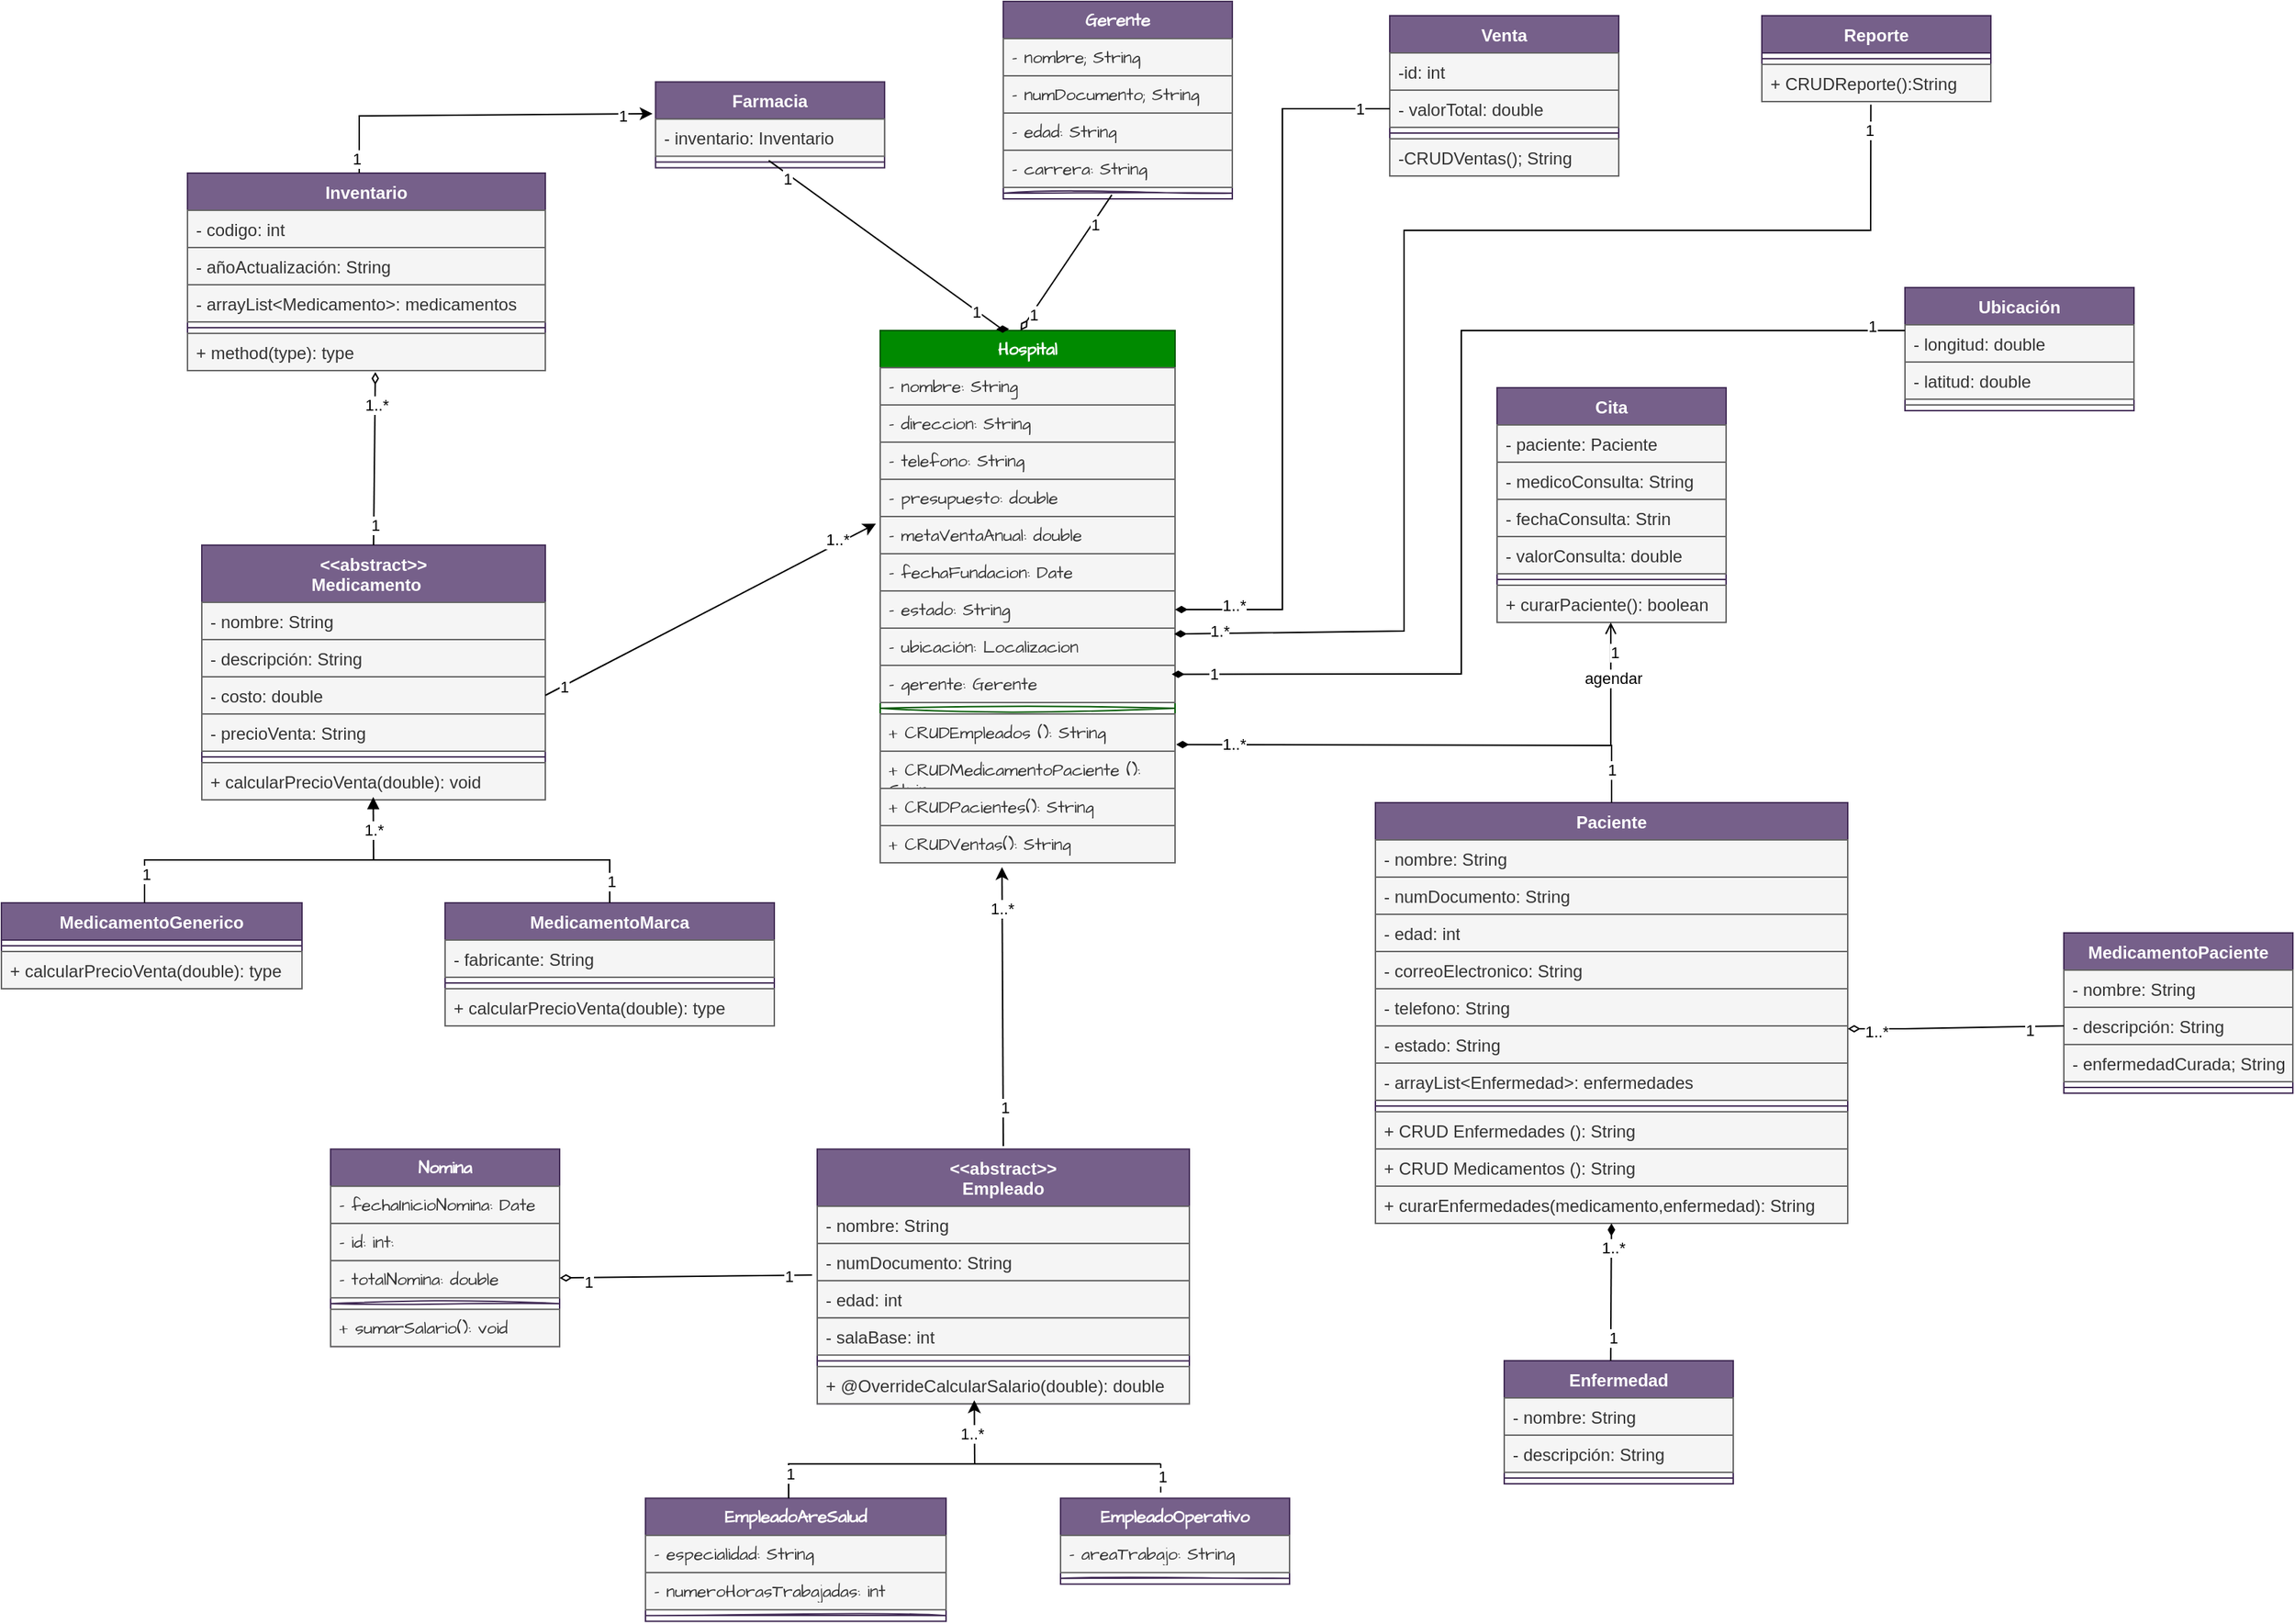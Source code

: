 <mxfile version="24.7.8">
  <diagram name="Página-1" id="k5XDSp5Gnq4CcVIVnMkf">
    <mxGraphModel dx="2398" dy="2093" grid="1" gridSize="10" guides="1" tooltips="1" connect="1" arrows="1" fold="1" page="1" pageScale="1" pageWidth="827" pageHeight="1169" math="0" shadow="0">
      <root>
        <mxCell id="0" />
        <mxCell id="1" parent="0" />
        <mxCell id="n99U2-VM4vw2Rgua_s73-1" value="Hospital" style="swimlane;fontStyle=1;align=center;verticalAlign=top;childLayout=stackLayout;horizontal=1;startSize=26;horizontalStack=0;resizeParent=1;resizeParentMax=0;resizeLast=0;collapsible=1;marginBottom=0;whiteSpace=wrap;html=1;hachureGap=4;fontFamily=Architects Daughter;fontSource=https%3A%2F%2Ffonts.googleapis.com%2Fcss%3Ffamily%3DArchitects%2BDaughter;fillColor=#008a00;fontColor=#ffffff;strokeColor=#005700;" parent="1" vertex="1">
          <mxGeometry x="334" y="160" width="206" height="372" as="geometry" />
        </mxCell>
        <mxCell id="n99U2-VM4vw2Rgua_s73-5" value="- nombre: String&lt;div&gt;&lt;br&gt;&lt;/div&gt;" style="text;strokeColor=#666666;fillColor=#f5f5f5;align=left;verticalAlign=top;spacingLeft=4;spacingRight=4;overflow=hidden;rotatable=0;points=[[0,0.5],[1,0.5]];portConstraint=eastwest;whiteSpace=wrap;html=1;fontFamily=Architects Daughter;fontSource=https%3A%2F%2Ffonts.googleapis.com%2Fcss%3Ffamily%3DArchitects%2BDaughter;fontColor=#333333;" parent="n99U2-VM4vw2Rgua_s73-1" vertex="1">
          <mxGeometry y="26" width="206" height="26" as="geometry" />
        </mxCell>
        <mxCell id="n99U2-VM4vw2Rgua_s73-6" value="&lt;div&gt;- direccion: String&lt;span style=&quot;color: rgba(0, 0, 0, 0); font-family: monospace; font-size: 0px; text-wrap: nowrap; background-color: initial;&quot;&gt;%3CmxGraphModel%3E%3Croot%3E%3CmxCell%20id%3D%220%22%2F%3E%3CmxCell%20id%3D%221%22%20parent%3D%220%22%2F%3E%3CmxCell%20id%3D%222%22%20value%3D%22-%20nombre%3A%20String%26lt%3Bdiv%26gt%3B%26lt%3Bbr%26gt%3B%26lt%3B%2Fdiv%26gt%3B%22%20style%3D%22text%3BstrokeColor%3Dnone%3BfillColor%3Dnone%3Balign%3Dleft%3BverticalAlign%3Dtop%3BspacingLeft%3D4%3BspacingRight%3D4%3Boverflow%3Dhidden%3Brotatable%3D0%3Bpoints%3D%5B%5B0%2C0.5%5D%2C%5B1%2C0.5%5D%5D%3BportConstraint%3Deastwest%3BwhiteSpace%3Dwrap%3Bhtml%3D1%3BfontFamily%3DArchitects%20Daughter%3BfontSource%3Dhttps%253A%252F%252Ffonts.googleapis.com%252Fcss%253Ffamily%253DArchitects%252BDaughter%3B%22%20vertex%3D%221%22%20parent%3D%221%22%3E%3CmxGeometry%20x%3D%22334%22%20y%3D%22186%22%20width%3D%22160%22%20height%3D%2226%22%20as%3D%22geometry%22%2F%3E%3C%2FmxCell%3E%3C%2Froot%3E%3C%2FmxGraphModel%3E&lt;/span&gt;&lt;/div&gt;" style="text;strokeColor=#666666;fillColor=#f5f5f5;align=left;verticalAlign=top;spacingLeft=4;spacingRight=4;overflow=hidden;rotatable=0;points=[[0,0.5],[1,0.5]];portConstraint=eastwest;whiteSpace=wrap;html=1;fontFamily=Architects Daughter;fontSource=https%3A%2F%2Ffonts.googleapis.com%2Fcss%3Ffamily%3DArchitects%2BDaughter;fontColor=#333333;" parent="n99U2-VM4vw2Rgua_s73-1" vertex="1">
          <mxGeometry y="52" width="206" height="26" as="geometry" />
        </mxCell>
        <mxCell id="n99U2-VM4vw2Rgua_s73-7" value="- telefono: String" style="text;strokeColor=#666666;fillColor=#f5f5f5;align=left;verticalAlign=top;spacingLeft=4;spacingRight=4;overflow=hidden;rotatable=0;points=[[0,0.5],[1,0.5]];portConstraint=eastwest;whiteSpace=wrap;html=1;fontFamily=Architects Daughter;fontSource=https%3A%2F%2Ffonts.googleapis.com%2Fcss%3Ffamily%3DArchitects%2BDaughter;fontColor=#333333;" parent="n99U2-VM4vw2Rgua_s73-1" vertex="1">
          <mxGeometry y="78" width="206" height="26" as="geometry" />
        </mxCell>
        <mxCell id="n99U2-VM4vw2Rgua_s73-8" value="- presupuesto: double" style="text;strokeColor=#666666;fillColor=#f5f5f5;align=left;verticalAlign=top;spacingLeft=4;spacingRight=4;overflow=hidden;rotatable=0;points=[[0,0.5],[1,0.5]];portConstraint=eastwest;whiteSpace=wrap;html=1;fontFamily=Architects Daughter;fontSource=https%3A%2F%2Ffonts.googleapis.com%2Fcss%3Ffamily%3DArchitects%2BDaughter;fontColor=#333333;" parent="n99U2-VM4vw2Rgua_s73-1" vertex="1">
          <mxGeometry y="104" width="206" height="26" as="geometry" />
        </mxCell>
        <mxCell id="n99U2-VM4vw2Rgua_s73-9" value="- metaVentaAnual: double" style="text;strokeColor=#666666;fillColor=#f5f5f5;align=left;verticalAlign=top;spacingLeft=4;spacingRight=4;overflow=hidden;rotatable=0;points=[[0,0.5],[1,0.5]];portConstraint=eastwest;whiteSpace=wrap;html=1;fontFamily=Architects Daughter;fontSource=https%3A%2F%2Ffonts.googleapis.com%2Fcss%3Ffamily%3DArchitects%2BDaughter;fontColor=#333333;" parent="n99U2-VM4vw2Rgua_s73-1" vertex="1">
          <mxGeometry y="130" width="206" height="26" as="geometry" />
        </mxCell>
        <mxCell id="n99U2-VM4vw2Rgua_s73-10" value="- fechaFundacion: Date" style="text;strokeColor=#666666;fillColor=#f5f5f5;align=left;verticalAlign=top;spacingLeft=4;spacingRight=4;overflow=hidden;rotatable=0;points=[[0,0.5],[1,0.5]];portConstraint=eastwest;whiteSpace=wrap;html=1;fontFamily=Architects Daughter;fontSource=https%3A%2F%2Ffonts.googleapis.com%2Fcss%3Ffamily%3DArchitects%2BDaughter;fontColor=#333333;" parent="n99U2-VM4vw2Rgua_s73-1" vertex="1">
          <mxGeometry y="156" width="206" height="26" as="geometry" />
        </mxCell>
        <mxCell id="n99U2-VM4vw2Rgua_s73-11" value="- estado: String&lt;div&gt;&lt;br&gt;&lt;/div&gt;" style="text;strokeColor=#666666;fillColor=#f5f5f5;align=left;verticalAlign=top;spacingLeft=4;spacingRight=4;overflow=hidden;rotatable=0;points=[[0,0.5],[1,0.5]];portConstraint=eastwest;whiteSpace=wrap;html=1;fontFamily=Architects Daughter;fontSource=https%3A%2F%2Ffonts.googleapis.com%2Fcss%3Ffamily%3DArchitects%2BDaughter;fontColor=#333333;" parent="n99U2-VM4vw2Rgua_s73-1" vertex="1">
          <mxGeometry y="182" width="206" height="26" as="geometry" />
        </mxCell>
        <mxCell id="n99U2-VM4vw2Rgua_s73-12" value="&lt;div&gt;- ubicación: Localizacion&lt;/div&gt;" style="text;strokeColor=#666666;fillColor=#f5f5f5;align=left;verticalAlign=top;spacingLeft=4;spacingRight=4;overflow=hidden;rotatable=0;points=[[0,0.5],[1,0.5]];portConstraint=eastwest;whiteSpace=wrap;html=1;fontFamily=Architects Daughter;fontSource=https%3A%2F%2Ffonts.googleapis.com%2Fcss%3Ffamily%3DArchitects%2BDaughter;fontColor=#333333;" parent="n99U2-VM4vw2Rgua_s73-1" vertex="1">
          <mxGeometry y="208" width="206" height="26" as="geometry" />
        </mxCell>
        <mxCell id="n99U2-VM4vw2Rgua_s73-2" value="- gerente: Gerente" style="text;strokeColor=#666666;fillColor=#f5f5f5;align=left;verticalAlign=top;spacingLeft=4;spacingRight=4;overflow=hidden;rotatable=0;points=[[0,0.5],[1,0.5]];portConstraint=eastwest;whiteSpace=wrap;html=1;fontFamily=Architects Daughter;fontSource=https%3A%2F%2Ffonts.googleapis.com%2Fcss%3Ffamily%3DArchitects%2BDaughter;fontColor=#333333;" parent="n99U2-VM4vw2Rgua_s73-1" vertex="1">
          <mxGeometry y="234" width="206" height="26" as="geometry" />
        </mxCell>
        <mxCell id="n99U2-VM4vw2Rgua_s73-3" value="" style="line;strokeWidth=1;fillColor=none;align=left;verticalAlign=middle;spacingTop=-1;spacingLeft=3;spacingRight=3;rotatable=0;labelPosition=right;points=[];portConstraint=eastwest;strokeColor=inherit;sketch=1;hachureGap=4;jiggle=2;curveFitting=1;fontFamily=Architects Daughter;fontSource=https%3A%2F%2Ffonts.googleapis.com%2Fcss%3Ffamily%3DArchitects%2BDaughter;" parent="n99U2-VM4vw2Rgua_s73-1" vertex="1">
          <mxGeometry y="260" width="206" height="8" as="geometry" />
        </mxCell>
        <mxCell id="n99U2-VM4vw2Rgua_s73-13" value="+ CRUDEmpleados (): String" style="text;strokeColor=#666666;fillColor=#f5f5f5;align=left;verticalAlign=top;spacingLeft=4;spacingRight=4;overflow=hidden;rotatable=0;points=[[0,0.5],[1,0.5]];portConstraint=eastwest;whiteSpace=wrap;html=1;fontFamily=Architects Daughter;fontSource=https%3A%2F%2Ffonts.googleapis.com%2Fcss%3Ffamily%3DArchitects%2BDaughter;fontColor=#333333;" parent="n99U2-VM4vw2Rgua_s73-1" vertex="1">
          <mxGeometry y="268" width="206" height="26" as="geometry" />
        </mxCell>
        <mxCell id="n99U2-VM4vw2Rgua_s73-4" value="+ CRUDMedicamentoPaciente (): String" style="text;strokeColor=#666666;fillColor=#f5f5f5;align=left;verticalAlign=top;spacingLeft=4;spacingRight=4;overflow=hidden;rotatable=0;points=[[0,0.5],[1,0.5]];portConstraint=eastwest;whiteSpace=wrap;html=1;fontFamily=Architects Daughter;fontSource=https%3A%2F%2Ffonts.googleapis.com%2Fcss%3Ffamily%3DArchitects%2BDaughter;fontColor=#333333;" parent="n99U2-VM4vw2Rgua_s73-1" vertex="1">
          <mxGeometry y="294" width="206" height="26" as="geometry" />
        </mxCell>
        <mxCell id="X3b8gDhuuz5gcF9aie7A-142" value="+ CRUDPacientes(): String" style="text;strokeColor=#666666;fillColor=#f5f5f5;align=left;verticalAlign=top;spacingLeft=4;spacingRight=4;overflow=hidden;rotatable=0;points=[[0,0.5],[1,0.5]];portConstraint=eastwest;whiteSpace=wrap;html=1;fontFamily=Architects Daughter;fontSource=https%3A%2F%2Ffonts.googleapis.com%2Fcss%3Ffamily%3DArchitects%2BDaughter;fontColor=#333333;" parent="n99U2-VM4vw2Rgua_s73-1" vertex="1">
          <mxGeometry y="320" width="206" height="26" as="geometry" />
        </mxCell>
        <mxCell id="n99U2-VM4vw2Rgua_s73-14" value="+ CRUDVentas(): String" style="text;strokeColor=#666666;fillColor=#f5f5f5;align=left;verticalAlign=top;spacingLeft=4;spacingRight=4;overflow=hidden;rotatable=0;points=[[0,0.5],[1,0.5]];portConstraint=eastwest;whiteSpace=wrap;html=1;fontFamily=Architects Daughter;fontSource=https%3A%2F%2Ffonts.googleapis.com%2Fcss%3Ffamily%3DArchitects%2BDaughter;fontColor=#333333;" parent="n99U2-VM4vw2Rgua_s73-1" vertex="1">
          <mxGeometry y="346" width="206" height="26" as="geometry" />
        </mxCell>
        <mxCell id="n99U2-VM4vw2Rgua_s73-21" value="EmpleadoAreSalud" style="swimlane;fontStyle=1;align=center;verticalAlign=top;childLayout=stackLayout;horizontal=1;startSize=26;horizontalStack=0;resizeParent=1;resizeParentMax=0;resizeLast=0;collapsible=1;marginBottom=0;whiteSpace=wrap;html=1;hachureGap=4;fontFamily=Architects Daughter;fontSource=https%3A%2F%2Ffonts.googleapis.com%2Fcss%3Ffamily%3DArchitects%2BDaughter;fillColor=#76608a;fontColor=#ffffff;strokeColor=#432D57;" parent="1" vertex="1">
          <mxGeometry x="170" y="976.08" width="210" height="86" as="geometry" />
        </mxCell>
        <mxCell id="n99U2-VM4vw2Rgua_s73-22" value="- especialidad: String" style="text;strokeColor=#666666;fillColor=#f5f5f5;align=left;verticalAlign=top;spacingLeft=4;spacingRight=4;overflow=hidden;rotatable=0;points=[[0,0.5],[1,0.5]];portConstraint=eastwest;whiteSpace=wrap;html=1;fontFamily=Architects Daughter;fontSource=https%3A%2F%2Ffonts.googleapis.com%2Fcss%3Ffamily%3DArchitects%2BDaughter;fontColor=#333333;" parent="n99U2-VM4vw2Rgua_s73-21" vertex="1">
          <mxGeometry y="26" width="210" height="26" as="geometry" />
        </mxCell>
        <mxCell id="n99U2-VM4vw2Rgua_s73-26" value="- numeroHorasTrabajadas: int" style="text;strokeColor=#666666;fillColor=#f5f5f5;align=left;verticalAlign=top;spacingLeft=4;spacingRight=4;overflow=hidden;rotatable=0;points=[[0,0.5],[1,0.5]];portConstraint=eastwest;whiteSpace=wrap;html=1;fontFamily=Architects Daughter;fontSource=https%3A%2F%2Ffonts.googleapis.com%2Fcss%3Ffamily%3DArchitects%2BDaughter;fontColor=#333333;" parent="n99U2-VM4vw2Rgua_s73-21" vertex="1">
          <mxGeometry y="52" width="210" height="26" as="geometry" />
        </mxCell>
        <mxCell id="n99U2-VM4vw2Rgua_s73-23" value="" style="line;strokeWidth=1;fillColor=none;align=left;verticalAlign=middle;spacingTop=-1;spacingLeft=3;spacingRight=3;rotatable=0;labelPosition=right;points=[];portConstraint=eastwest;strokeColor=inherit;sketch=1;hachureGap=4;jiggle=2;curveFitting=1;fontFamily=Architects Daughter;fontSource=https%3A%2F%2Ffonts.googleapis.com%2Fcss%3Ffamily%3DArchitects%2BDaughter;" parent="n99U2-VM4vw2Rgua_s73-21" vertex="1">
          <mxGeometry y="78" width="210" height="8" as="geometry" />
        </mxCell>
        <mxCell id="n99U2-VM4vw2Rgua_s73-27" value="EmpleadoOperativo" style="swimlane;fontStyle=1;align=center;verticalAlign=top;childLayout=stackLayout;horizontal=1;startSize=26;horizontalStack=0;resizeParent=1;resizeParentMax=0;resizeLast=0;collapsible=1;marginBottom=0;whiteSpace=wrap;html=1;hachureGap=4;fontFamily=Architects Daughter;fontSource=https%3A%2F%2Ffonts.googleapis.com%2Fcss%3Ffamily%3DArchitects%2BDaughter;fillColor=#76608a;fontColor=#ffffff;strokeColor=#432D57;" parent="1" vertex="1">
          <mxGeometry x="460" y="976.08" width="160" height="60" as="geometry" />
        </mxCell>
        <mxCell id="X3b8gDhuuz5gcF9aie7A-23" value="" style="endArrow=none;html=1;rounded=0;" parent="n99U2-VM4vw2Rgua_s73-27" edge="1">
          <mxGeometry width="50" height="50" relative="1" as="geometry">
            <mxPoint x="70" y="-4" as="sourcePoint" />
            <mxPoint x="70" y="-24" as="targetPoint" />
          </mxGeometry>
        </mxCell>
        <mxCell id="X3b8gDhuuz5gcF9aie7A-132" value="1" style="edgeLabel;html=1;align=center;verticalAlign=middle;resizable=0;points=[];" parent="X3b8gDhuuz5gcF9aie7A-23" vertex="1" connectable="0">
          <mxGeometry x="0.141" y="-1" relative="1" as="geometry">
            <mxPoint as="offset" />
          </mxGeometry>
        </mxCell>
        <mxCell id="n99U2-VM4vw2Rgua_s73-31" value="- areaTrabajo: String" style="text;strokeColor=#666666;fillColor=#f5f5f5;align=left;verticalAlign=top;spacingLeft=4;spacingRight=4;overflow=hidden;rotatable=0;points=[[0,0.5],[1,0.5]];portConstraint=eastwest;whiteSpace=wrap;html=1;fontFamily=Architects Daughter;fontSource=https%3A%2F%2Ffonts.googleapis.com%2Fcss%3Ffamily%3DArchitects%2BDaughter;fontColor=#333333;" parent="n99U2-VM4vw2Rgua_s73-27" vertex="1">
          <mxGeometry y="26" width="160" height="26" as="geometry" />
        </mxCell>
        <mxCell id="n99U2-VM4vw2Rgua_s73-29" value="" style="line;strokeWidth=1;fillColor=none;align=left;verticalAlign=middle;spacingTop=-1;spacingLeft=3;spacingRight=3;rotatable=0;labelPosition=right;points=[];portConstraint=eastwest;strokeColor=inherit;sketch=1;hachureGap=4;jiggle=2;curveFitting=1;fontFamily=Architects Daughter;fontSource=https%3A%2F%2Ffonts.googleapis.com%2Fcss%3Ffamily%3DArchitects%2BDaughter;" parent="n99U2-VM4vw2Rgua_s73-27" vertex="1">
          <mxGeometry y="52" width="160" height="8" as="geometry" />
        </mxCell>
        <mxCell id="n99U2-VM4vw2Rgua_s73-32" value="Gerente" style="swimlane;fontStyle=1;align=center;verticalAlign=top;childLayout=stackLayout;horizontal=1;startSize=26;horizontalStack=0;resizeParent=1;resizeParentMax=0;resizeLast=0;collapsible=1;marginBottom=0;whiteSpace=wrap;html=1;hachureGap=4;fontFamily=Architects Daughter;fontSource=https%3A%2F%2Ffonts.googleapis.com%2Fcss%3Ffamily%3DArchitects%2BDaughter;fillColor=#76608a;fontColor=#ffffff;strokeColor=#432D57;" parent="1" vertex="1">
          <mxGeometry x="420" y="-70" width="160" height="138" as="geometry" />
        </mxCell>
        <mxCell id="n99U2-VM4vw2Rgua_s73-33" value="- nombre; String" style="text;strokeColor=#666666;fillColor=#f5f5f5;align=left;verticalAlign=top;spacingLeft=4;spacingRight=4;overflow=hidden;rotatable=0;points=[[0,0.5],[1,0.5]];portConstraint=eastwest;whiteSpace=wrap;html=1;fontFamily=Architects Daughter;fontSource=https%3A%2F%2Ffonts.googleapis.com%2Fcss%3Ffamily%3DArchitects%2BDaughter;fontColor=#333333;" parent="n99U2-VM4vw2Rgua_s73-32" vertex="1">
          <mxGeometry y="26" width="160" height="26" as="geometry" />
        </mxCell>
        <mxCell id="X3b8gDhuuz5gcF9aie7A-1" value="- numDocumento; String" style="text;strokeColor=#666666;fillColor=#f5f5f5;align=left;verticalAlign=top;spacingLeft=4;spacingRight=4;overflow=hidden;rotatable=0;points=[[0,0.5],[1,0.5]];portConstraint=eastwest;whiteSpace=wrap;html=1;fontFamily=Architects Daughter;fontSource=https%3A%2F%2Ffonts.googleapis.com%2Fcss%3Ffamily%3DArchitects%2BDaughter;fontColor=#333333;" parent="n99U2-VM4vw2Rgua_s73-32" vertex="1">
          <mxGeometry y="52" width="160" height="26" as="geometry" />
        </mxCell>
        <mxCell id="X3b8gDhuuz5gcF9aie7A-6" value="- edad: String" style="text;strokeColor=#666666;fillColor=#f5f5f5;align=left;verticalAlign=top;spacingLeft=4;spacingRight=4;overflow=hidden;rotatable=0;points=[[0,0.5],[1,0.5]];portConstraint=eastwest;whiteSpace=wrap;html=1;fontFamily=Architects Daughter;fontSource=https%3A%2F%2Ffonts.googleapis.com%2Fcss%3Ffamily%3DArchitects%2BDaughter;fontColor=#333333;" parent="n99U2-VM4vw2Rgua_s73-32" vertex="1">
          <mxGeometry y="78" width="160" height="26" as="geometry" />
        </mxCell>
        <mxCell id="X3b8gDhuuz5gcF9aie7A-7" value="- carrera: String" style="text;strokeColor=#666666;fillColor=#f5f5f5;align=left;verticalAlign=top;spacingLeft=4;spacingRight=4;overflow=hidden;rotatable=0;points=[[0,0.5],[1,0.5]];portConstraint=eastwest;whiteSpace=wrap;html=1;fontFamily=Architects Daughter;fontSource=https%3A%2F%2Ffonts.googleapis.com%2Fcss%3Ffamily%3DArchitects%2BDaughter;fontColor=#333333;" parent="n99U2-VM4vw2Rgua_s73-32" vertex="1">
          <mxGeometry y="104" width="160" height="26" as="geometry" />
        </mxCell>
        <mxCell id="n99U2-VM4vw2Rgua_s73-34" value="" style="line;strokeWidth=1;fillColor=none;align=left;verticalAlign=middle;spacingTop=-1;spacingLeft=3;spacingRight=3;rotatable=0;labelPosition=right;points=[];portConstraint=eastwest;strokeColor=inherit;sketch=1;hachureGap=4;jiggle=2;curveFitting=1;fontFamily=Architects Daughter;fontSource=https%3A%2F%2Ffonts.googleapis.com%2Fcss%3Ffamily%3DArchitects%2BDaughter;" parent="n99U2-VM4vw2Rgua_s73-32" vertex="1">
          <mxGeometry y="130" width="160" height="8" as="geometry" />
        </mxCell>
        <mxCell id="GbhL5hzeBa3chy5KNlkT-6" value="Nomina" style="swimlane;fontStyle=1;align=center;verticalAlign=top;childLayout=stackLayout;horizontal=1;startSize=26;horizontalStack=0;resizeParent=1;resizeParentMax=0;resizeLast=0;collapsible=1;marginBottom=0;whiteSpace=wrap;html=1;hachureGap=4;fontFamily=Architects Daughter;fontSource=https%3A%2F%2Ffonts.googleapis.com%2Fcss%3Ffamily%3DArchitects%2BDaughter;fillColor=#76608a;fontColor=#ffffff;strokeColor=#432D57;" parent="1" vertex="1">
          <mxGeometry x="-50" y="732.08" width="160" height="138" as="geometry" />
        </mxCell>
        <mxCell id="GbhL5hzeBa3chy5KNlkT-10" value="- fechaInicioNomina: Date" style="text;strokeColor=#666666;fillColor=#f5f5f5;align=left;verticalAlign=top;spacingLeft=4;spacingRight=4;overflow=hidden;rotatable=0;points=[[0,0.5],[1,0.5]];portConstraint=eastwest;whiteSpace=wrap;html=1;fontFamily=Architects Daughter;fontSource=https%3A%2F%2Ffonts.googleapis.com%2Fcss%3Ffamily%3DArchitects%2BDaughter;fontColor=#333333;" parent="GbhL5hzeBa3chy5KNlkT-6" vertex="1">
          <mxGeometry y="26" width="160" height="26" as="geometry" />
        </mxCell>
        <mxCell id="X3b8gDhuuz5gcF9aie7A-128" value="- id: int:" style="text;strokeColor=#666666;fillColor=#f5f5f5;align=left;verticalAlign=top;spacingLeft=4;spacingRight=4;overflow=hidden;rotatable=0;points=[[0,0.5],[1,0.5]];portConstraint=eastwest;whiteSpace=wrap;html=1;fontFamily=Architects Daughter;fontSource=https%3A%2F%2Ffonts.googleapis.com%2Fcss%3Ffamily%3DArchitects%2BDaughter;fontColor=#333333;" parent="GbhL5hzeBa3chy5KNlkT-6" vertex="1">
          <mxGeometry y="52" width="160" height="26" as="geometry" />
        </mxCell>
        <mxCell id="GbhL5hzeBa3chy5KNlkT-11" value="- totalNomina: double" style="text;strokeColor=#666666;fillColor=#f5f5f5;align=left;verticalAlign=top;spacingLeft=4;spacingRight=4;overflow=hidden;rotatable=0;points=[[0,0.5],[1,0.5]];portConstraint=eastwest;whiteSpace=wrap;html=1;fontFamily=Architects Daughter;fontSource=https%3A%2F%2Ffonts.googleapis.com%2Fcss%3Ffamily%3DArchitects%2BDaughter;fontColor=#333333;" parent="GbhL5hzeBa3chy5KNlkT-6" vertex="1">
          <mxGeometry y="78" width="160" height="26" as="geometry" />
        </mxCell>
        <mxCell id="GbhL5hzeBa3chy5KNlkT-8" value="" style="line;strokeWidth=1;fillColor=none;align=left;verticalAlign=middle;spacingTop=-1;spacingLeft=3;spacingRight=3;rotatable=0;labelPosition=right;points=[];portConstraint=eastwest;strokeColor=inherit;sketch=1;hachureGap=4;jiggle=2;curveFitting=1;fontFamily=Architects Daughter;fontSource=https%3A%2F%2Ffonts.googleapis.com%2Fcss%3Ffamily%3DArchitects%2BDaughter;" parent="GbhL5hzeBa3chy5KNlkT-6" vertex="1">
          <mxGeometry y="104" width="160" height="8" as="geometry" />
        </mxCell>
        <mxCell id="GbhL5hzeBa3chy5KNlkT-9" value="+ sumarSalario(): void" style="text;strokeColor=#666666;fillColor=#f5f5f5;align=left;verticalAlign=top;spacingLeft=4;spacingRight=4;overflow=hidden;rotatable=0;points=[[0,0.5],[1,0.5]];portConstraint=eastwest;whiteSpace=wrap;html=1;fontFamily=Architects Daughter;fontSource=https%3A%2F%2Ffonts.googleapis.com%2Fcss%3Ffamily%3DArchitects%2BDaughter;fontColor=#333333;" parent="GbhL5hzeBa3chy5KNlkT-6" vertex="1">
          <mxGeometry y="112" width="160" height="26" as="geometry" />
        </mxCell>
        <mxCell id="X3b8gDhuuz5gcF9aie7A-15" value="&amp;lt;&amp;lt;abstract&amp;gt;&amp;gt;&lt;div&gt;Empleado&lt;br&gt;&lt;div&gt;&lt;br&gt;&lt;/div&gt;&lt;/div&gt;" style="swimlane;fontStyle=1;align=center;verticalAlign=top;childLayout=stackLayout;horizontal=1;startSize=40;horizontalStack=0;resizeParent=1;resizeParentMax=0;resizeLast=0;collapsible=1;marginBottom=0;whiteSpace=wrap;html=1;fillColor=#76608a;fontColor=#ffffff;strokeColor=#432D57;" parent="1" vertex="1">
          <mxGeometry x="290" y="732.08" width="260" height="178" as="geometry" />
        </mxCell>
        <mxCell id="X3b8gDhuuz5gcF9aie7A-16" value="- nombre: String" style="text;strokeColor=#666666;fillColor=#f5f5f5;align=left;verticalAlign=top;spacingLeft=4;spacingRight=4;overflow=hidden;rotatable=0;points=[[0,0.5],[1,0.5]];portConstraint=eastwest;whiteSpace=wrap;html=1;fontColor=#333333;" parent="X3b8gDhuuz5gcF9aie7A-15" vertex="1">
          <mxGeometry y="40" width="260" height="26" as="geometry" />
        </mxCell>
        <mxCell id="X3b8gDhuuz5gcF9aie7A-19" value="- numDocumento: String" style="text;strokeColor=#666666;fillColor=#f5f5f5;align=left;verticalAlign=top;spacingLeft=4;spacingRight=4;overflow=hidden;rotatable=0;points=[[0,0.5],[1,0.5]];portConstraint=eastwest;whiteSpace=wrap;html=1;fontColor=#333333;" parent="X3b8gDhuuz5gcF9aie7A-15" vertex="1">
          <mxGeometry y="66" width="260" height="26" as="geometry" />
        </mxCell>
        <mxCell id="X3b8gDhuuz5gcF9aie7A-21" value="- edad: int" style="text;strokeColor=#666666;fillColor=#f5f5f5;align=left;verticalAlign=top;spacingLeft=4;spacingRight=4;overflow=hidden;rotatable=0;points=[[0,0.5],[1,0.5]];portConstraint=eastwest;whiteSpace=wrap;html=1;fontColor=#333333;" parent="X3b8gDhuuz5gcF9aie7A-15" vertex="1">
          <mxGeometry y="92" width="260" height="26" as="geometry" />
        </mxCell>
        <mxCell id="X3b8gDhuuz5gcF9aie7A-20" value="- salaBase: int" style="text;strokeColor=#666666;fillColor=#f5f5f5;align=left;verticalAlign=top;spacingLeft=4;spacingRight=4;overflow=hidden;rotatable=0;points=[[0,0.5],[1,0.5]];portConstraint=eastwest;whiteSpace=wrap;html=1;fontColor=#333333;" parent="X3b8gDhuuz5gcF9aie7A-15" vertex="1">
          <mxGeometry y="118" width="260" height="26" as="geometry" />
        </mxCell>
        <mxCell id="X3b8gDhuuz5gcF9aie7A-17" value="" style="line;strokeWidth=1;fillColor=none;align=left;verticalAlign=middle;spacingTop=-1;spacingLeft=3;spacingRight=3;rotatable=0;labelPosition=right;points=[];portConstraint=eastwest;strokeColor=inherit;" parent="X3b8gDhuuz5gcF9aie7A-15" vertex="1">
          <mxGeometry y="144" width="260" height="8" as="geometry" />
        </mxCell>
        <mxCell id="X3b8gDhuuz5gcF9aie7A-18" value="+ @OverrideCalcularSalario(double): double" style="text;strokeColor=#666666;fillColor=#f5f5f5;align=left;verticalAlign=top;spacingLeft=4;spacingRight=4;overflow=hidden;rotatable=0;points=[[0,0.5],[1,0.5]];portConstraint=eastwest;whiteSpace=wrap;html=1;fontColor=#333333;" parent="X3b8gDhuuz5gcF9aie7A-15" vertex="1">
          <mxGeometry y="152" width="260" height="26" as="geometry" />
        </mxCell>
        <mxCell id="X3b8gDhuuz5gcF9aie7A-22" value="" style="endArrow=none;html=1;rounded=0;" parent="1" edge="1">
          <mxGeometry width="50" height="50" relative="1" as="geometry">
            <mxPoint x="270" y="976.08" as="sourcePoint" />
            <mxPoint x="530" y="952.08" as="targetPoint" />
            <Array as="points">
              <mxPoint x="270" y="952.08" />
            </Array>
          </mxGeometry>
        </mxCell>
        <mxCell id="X3b8gDhuuz5gcF9aie7A-131" value="1" style="edgeLabel;html=1;align=center;verticalAlign=middle;resizable=0;points=[];" parent="X3b8gDhuuz5gcF9aie7A-22" vertex="1" connectable="0">
          <mxGeometry x="-0.88" y="-1" relative="1" as="geometry">
            <mxPoint as="offset" />
          </mxGeometry>
        </mxCell>
        <mxCell id="X3b8gDhuuz5gcF9aie7A-24" value="" style="endArrow=classic;html=1;rounded=0;entryX=0.422;entryY=0.905;entryDx=0;entryDy=0;entryPerimeter=0;" parent="1" target="X3b8gDhuuz5gcF9aie7A-18" edge="1">
          <mxGeometry width="50" height="50" relative="1" as="geometry">
            <mxPoint x="400" y="952.08" as="sourcePoint" />
            <mxPoint x="450" y="902.08" as="targetPoint" />
          </mxGeometry>
        </mxCell>
        <mxCell id="X3b8gDhuuz5gcF9aie7A-133" value="1..*" style="edgeLabel;html=1;align=center;verticalAlign=middle;resizable=0;points=[];" parent="X3b8gDhuuz5gcF9aie7A-24" vertex="1" connectable="0">
          <mxGeometry x="-0.036" y="2" relative="1" as="geometry">
            <mxPoint as="offset" />
          </mxGeometry>
        </mxCell>
        <mxCell id="X3b8gDhuuz5gcF9aie7A-26" value="Paciente" style="swimlane;fontStyle=1;align=center;verticalAlign=top;childLayout=stackLayout;horizontal=1;startSize=26;horizontalStack=0;resizeParent=1;resizeParentMax=0;resizeLast=0;collapsible=1;marginBottom=0;whiteSpace=wrap;html=1;fillColor=#76608a;fontColor=#ffffff;strokeColor=#432D57;" parent="1" vertex="1">
          <mxGeometry x="680" y="490" width="330" height="294" as="geometry" />
        </mxCell>
        <mxCell id="X3b8gDhuuz5gcF9aie7A-27" value="- nombre: String" style="text;strokeColor=#666666;fillColor=#f5f5f5;align=left;verticalAlign=top;spacingLeft=4;spacingRight=4;overflow=hidden;rotatable=0;points=[[0,0.5],[1,0.5]];portConstraint=eastwest;whiteSpace=wrap;html=1;fontColor=#333333;" parent="X3b8gDhuuz5gcF9aie7A-26" vertex="1">
          <mxGeometry y="26" width="330" height="26" as="geometry" />
        </mxCell>
        <mxCell id="X3b8gDhuuz5gcF9aie7A-30" value="- numDocumento: String" style="text;strokeColor=#666666;fillColor=#f5f5f5;align=left;verticalAlign=top;spacingLeft=4;spacingRight=4;overflow=hidden;rotatable=0;points=[[0,0.5],[1,0.5]];portConstraint=eastwest;whiteSpace=wrap;html=1;fontColor=#333333;" parent="X3b8gDhuuz5gcF9aie7A-26" vertex="1">
          <mxGeometry y="52" width="330" height="26" as="geometry" />
        </mxCell>
        <mxCell id="X3b8gDhuuz5gcF9aie7A-31" value="- edad: int" style="text;strokeColor=#666666;fillColor=#f5f5f5;align=left;verticalAlign=top;spacingLeft=4;spacingRight=4;overflow=hidden;rotatable=0;points=[[0,0.5],[1,0.5]];portConstraint=eastwest;whiteSpace=wrap;html=1;fontColor=#333333;" parent="X3b8gDhuuz5gcF9aie7A-26" vertex="1">
          <mxGeometry y="78" width="330" height="26" as="geometry" />
        </mxCell>
        <mxCell id="X3b8gDhuuz5gcF9aie7A-32" value="- correoElectronico: String" style="text;strokeColor=#666666;fillColor=#f5f5f5;align=left;verticalAlign=top;spacingLeft=4;spacingRight=4;overflow=hidden;rotatable=0;points=[[0,0.5],[1,0.5]];portConstraint=eastwest;whiteSpace=wrap;html=1;fontColor=#333333;" parent="X3b8gDhuuz5gcF9aie7A-26" vertex="1">
          <mxGeometry y="104" width="330" height="26" as="geometry" />
        </mxCell>
        <mxCell id="X3b8gDhuuz5gcF9aie7A-33" value="- telefono: String" style="text;strokeColor=#666666;fillColor=#f5f5f5;align=left;verticalAlign=top;spacingLeft=4;spacingRight=4;overflow=hidden;rotatable=0;points=[[0,0.5],[1,0.5]];portConstraint=eastwest;whiteSpace=wrap;html=1;fontColor=#333333;" parent="X3b8gDhuuz5gcF9aie7A-26" vertex="1">
          <mxGeometry y="130" width="330" height="26" as="geometry" />
        </mxCell>
        <mxCell id="X3b8gDhuuz5gcF9aie7A-34" value="- estado: String" style="text;strokeColor=#666666;fillColor=#f5f5f5;align=left;verticalAlign=top;spacingLeft=4;spacingRight=4;overflow=hidden;rotatable=0;points=[[0,0.5],[1,0.5]];portConstraint=eastwest;whiteSpace=wrap;html=1;fontColor=#333333;" parent="X3b8gDhuuz5gcF9aie7A-26" vertex="1">
          <mxGeometry y="156" width="330" height="26" as="geometry" />
        </mxCell>
        <mxCell id="X3b8gDhuuz5gcF9aie7A-35" value="- arrayList&amp;lt;Enfermedad&amp;gt;: enfermedades" style="text;strokeColor=#666666;fillColor=#f5f5f5;align=left;verticalAlign=top;spacingLeft=4;spacingRight=4;overflow=hidden;rotatable=0;points=[[0,0.5],[1,0.5]];portConstraint=eastwest;whiteSpace=wrap;html=1;fontColor=#333333;" parent="X3b8gDhuuz5gcF9aie7A-26" vertex="1">
          <mxGeometry y="182" width="330" height="26" as="geometry" />
        </mxCell>
        <mxCell id="X3b8gDhuuz5gcF9aie7A-28" value="" style="line;strokeWidth=1;fillColor=none;align=left;verticalAlign=middle;spacingTop=-1;spacingLeft=3;spacingRight=3;rotatable=0;labelPosition=right;points=[];portConstraint=eastwest;strokeColor=inherit;" parent="X3b8gDhuuz5gcF9aie7A-26" vertex="1">
          <mxGeometry y="208" width="330" height="8" as="geometry" />
        </mxCell>
        <mxCell id="X3b8gDhuuz5gcF9aie7A-46" value="+ CRUD Enfermedades (): String" style="text;strokeColor=#666666;fillColor=#f5f5f5;align=left;verticalAlign=top;spacingLeft=4;spacingRight=4;overflow=hidden;rotatable=0;points=[[0,0.5],[1,0.5]];portConstraint=eastwest;whiteSpace=wrap;html=1;fontColor=#333333;" parent="X3b8gDhuuz5gcF9aie7A-26" vertex="1">
          <mxGeometry y="216" width="330" height="26" as="geometry" />
        </mxCell>
        <mxCell id="X3b8gDhuuz5gcF9aie7A-29" value="+ CRUD Medicamentos (): String" style="text;strokeColor=#666666;fillColor=#f5f5f5;align=left;verticalAlign=top;spacingLeft=4;spacingRight=4;overflow=hidden;rotatable=0;points=[[0,0.5],[1,0.5]];portConstraint=eastwest;whiteSpace=wrap;html=1;fontColor=#333333;" parent="X3b8gDhuuz5gcF9aie7A-26" vertex="1">
          <mxGeometry y="242" width="330" height="26" as="geometry" />
        </mxCell>
        <mxCell id="X3b8gDhuuz5gcF9aie7A-47" value="+ curarEnfermedades(medicamento,enfermedad): String" style="text;strokeColor=#666666;fillColor=#f5f5f5;align=left;verticalAlign=top;spacingLeft=4;spacingRight=4;overflow=hidden;rotatable=0;points=[[0,0.5],[1,0.5]];portConstraint=eastwest;whiteSpace=wrap;html=1;fontColor=#333333;" parent="X3b8gDhuuz5gcF9aie7A-26" vertex="1">
          <mxGeometry y="268" width="330" height="26" as="geometry" />
        </mxCell>
        <mxCell id="X3b8gDhuuz5gcF9aie7A-36" value="" style="endArrow=diamondThin;html=1;rounded=0;exitX=0.5;exitY=0;exitDx=0;exitDy=0;endFill=1;entryX=1.004;entryY=0.821;entryDx=0;entryDy=0;entryPerimeter=0;" parent="1" source="X3b8gDhuuz5gcF9aie7A-26" target="n99U2-VM4vw2Rgua_s73-13" edge="1">
          <mxGeometry width="50" height="50" relative="1" as="geometry">
            <mxPoint x="590" y="254" as="sourcePoint" />
            <mxPoint x="540" y="324" as="targetPoint" />
            <Array as="points">
              <mxPoint x="845" y="450" />
            </Array>
          </mxGeometry>
        </mxCell>
        <mxCell id="X3b8gDhuuz5gcF9aie7A-37" value="1" style="edgeLabel;html=1;align=center;verticalAlign=middle;resizable=0;points=[];" parent="X3b8gDhuuz5gcF9aie7A-36" vertex="1" connectable="0">
          <mxGeometry x="-0.865" relative="1" as="geometry">
            <mxPoint as="offset" />
          </mxGeometry>
        </mxCell>
        <mxCell id="X3b8gDhuuz5gcF9aie7A-38" value="1..*" style="edgeLabel;html=1;align=center;verticalAlign=middle;resizable=0;points=[];" parent="X3b8gDhuuz5gcF9aie7A-36" vertex="1" connectable="0">
          <mxGeometry x="0.768" y="-1" relative="1" as="geometry">
            <mxPoint as="offset" />
          </mxGeometry>
        </mxCell>
        <mxCell id="X3b8gDhuuz5gcF9aie7A-42" value="" style="endArrow=diamondThin;html=1;rounded=0;exitX=-0.014;exitY=-0.154;exitDx=0;exitDy=0;exitPerimeter=0;endFill=0;" parent="1" source="X3b8gDhuuz5gcF9aie7A-21" edge="1">
          <mxGeometry width="50" height="50" relative="1" as="geometry">
            <mxPoint x="260" y="772.08" as="sourcePoint" />
            <mxPoint x="110" y="822.143" as="targetPoint" />
          </mxGeometry>
        </mxCell>
        <mxCell id="X3b8gDhuuz5gcF9aie7A-129" value="1" style="edgeLabel;html=1;align=center;verticalAlign=middle;resizable=0;points=[];" parent="X3b8gDhuuz5gcF9aie7A-42" vertex="1" connectable="0">
          <mxGeometry x="0.777" y="3" relative="1" as="geometry">
            <mxPoint as="offset" />
          </mxGeometry>
        </mxCell>
        <mxCell id="X3b8gDhuuz5gcF9aie7A-130" value="1" style="edgeLabel;html=1;align=center;verticalAlign=middle;resizable=0;points=[];" parent="X3b8gDhuuz5gcF9aie7A-42" vertex="1" connectable="0">
          <mxGeometry x="-0.811" relative="1" as="geometry">
            <mxPoint as="offset" />
          </mxGeometry>
        </mxCell>
        <mxCell id="X3b8gDhuuz5gcF9aie7A-48" value="Cita" style="swimlane;fontStyle=1;align=center;verticalAlign=top;childLayout=stackLayout;horizontal=1;startSize=26;horizontalStack=0;resizeParent=1;resizeParentMax=0;resizeLast=0;collapsible=1;marginBottom=0;whiteSpace=wrap;html=1;fillColor=#76608a;fontColor=#ffffff;strokeColor=#432D57;" parent="1" vertex="1">
          <mxGeometry x="765" y="200" width="160" height="164" as="geometry" />
        </mxCell>
        <mxCell id="X3b8gDhuuz5gcF9aie7A-49" value="- paciente: Paciente" style="text;strokeColor=#666666;fillColor=#f5f5f5;align=left;verticalAlign=top;spacingLeft=4;spacingRight=4;overflow=hidden;rotatable=0;points=[[0,0.5],[1,0.5]];portConstraint=eastwest;whiteSpace=wrap;html=1;fontColor=#333333;" parent="X3b8gDhuuz5gcF9aie7A-48" vertex="1">
          <mxGeometry y="26" width="160" height="26" as="geometry" />
        </mxCell>
        <mxCell id="X3b8gDhuuz5gcF9aie7A-52" value="- medicoConsulta: String" style="text;strokeColor=#666666;fillColor=#f5f5f5;align=left;verticalAlign=top;spacingLeft=4;spacingRight=4;overflow=hidden;rotatable=0;points=[[0,0.5],[1,0.5]];portConstraint=eastwest;whiteSpace=wrap;html=1;fontColor=#333333;" parent="X3b8gDhuuz5gcF9aie7A-48" vertex="1">
          <mxGeometry y="52" width="160" height="26" as="geometry" />
        </mxCell>
        <mxCell id="X3b8gDhuuz5gcF9aie7A-53" value="- fechaConsulta: Strin" style="text;strokeColor=#666666;fillColor=#f5f5f5;align=left;verticalAlign=top;spacingLeft=4;spacingRight=4;overflow=hidden;rotatable=0;points=[[0,0.5],[1,0.5]];portConstraint=eastwest;whiteSpace=wrap;html=1;fontColor=#333333;" parent="X3b8gDhuuz5gcF9aie7A-48" vertex="1">
          <mxGeometry y="78" width="160" height="26" as="geometry" />
        </mxCell>
        <mxCell id="X3b8gDhuuz5gcF9aie7A-54" value="- valorConsulta: double" style="text;strokeColor=#666666;fillColor=#f5f5f5;align=left;verticalAlign=top;spacingLeft=4;spacingRight=4;overflow=hidden;rotatable=0;points=[[0,0.5],[1,0.5]];portConstraint=eastwest;whiteSpace=wrap;html=1;fontColor=#333333;" parent="X3b8gDhuuz5gcF9aie7A-48" vertex="1">
          <mxGeometry y="104" width="160" height="26" as="geometry" />
        </mxCell>
        <mxCell id="X3b8gDhuuz5gcF9aie7A-50" value="" style="line;strokeWidth=1;fillColor=none;align=left;verticalAlign=middle;spacingTop=-1;spacingLeft=3;spacingRight=3;rotatable=0;labelPosition=right;points=[];portConstraint=eastwest;strokeColor=inherit;" parent="X3b8gDhuuz5gcF9aie7A-48" vertex="1">
          <mxGeometry y="130" width="160" height="8" as="geometry" />
        </mxCell>
        <mxCell id="X3b8gDhuuz5gcF9aie7A-51" value="+ curarPaciente(): boolean" style="text;strokeColor=#666666;fillColor=#f5f5f5;align=left;verticalAlign=top;spacingLeft=4;spacingRight=4;overflow=hidden;rotatable=0;points=[[0,0.5],[1,0.5]];portConstraint=eastwest;whiteSpace=wrap;html=1;fontColor=#333333;" parent="X3b8gDhuuz5gcF9aie7A-48" vertex="1">
          <mxGeometry y="138" width="160" height="26" as="geometry" />
        </mxCell>
        <mxCell id="X3b8gDhuuz5gcF9aie7A-55" value="" style="endArrow=open;html=1;rounded=0;endFill=0;" parent="1" edge="1">
          <mxGeometry width="50" height="50" relative="1" as="geometry">
            <mxPoint x="844.44" y="450" as="sourcePoint" />
            <mxPoint x="844.44" y="364" as="targetPoint" />
          </mxGeometry>
        </mxCell>
        <mxCell id="X3b8gDhuuz5gcF9aie7A-56" value="agendar" style="edgeLabel;html=1;align=center;verticalAlign=middle;resizable=0;points=[];" parent="X3b8gDhuuz5gcF9aie7A-55" vertex="1" connectable="0">
          <mxGeometry x="0.101" y="-1" relative="1" as="geometry">
            <mxPoint as="offset" />
          </mxGeometry>
        </mxCell>
        <mxCell id="X3b8gDhuuz5gcF9aie7A-57" value="1" style="edgeLabel;html=1;align=center;verticalAlign=middle;resizable=0;points=[];" parent="X3b8gDhuuz5gcF9aie7A-55" vertex="1" connectable="0">
          <mxGeometry x="0.514" y="-2" relative="1" as="geometry">
            <mxPoint as="offset" />
          </mxGeometry>
        </mxCell>
        <mxCell id="X3b8gDhuuz5gcF9aie7A-58" value="Enfermedad" style="swimlane;fontStyle=1;align=center;verticalAlign=top;childLayout=stackLayout;horizontal=1;startSize=26;horizontalStack=0;resizeParent=1;resizeParentMax=0;resizeLast=0;collapsible=1;marginBottom=0;whiteSpace=wrap;html=1;fillColor=#76608a;fontColor=#ffffff;strokeColor=#432D57;" parent="1" vertex="1">
          <mxGeometry x="770" y="880" width="160" height="86" as="geometry" />
        </mxCell>
        <mxCell id="X3b8gDhuuz5gcF9aie7A-59" value="- nombre: String" style="text;strokeColor=#666666;fillColor=#f5f5f5;align=left;verticalAlign=top;spacingLeft=4;spacingRight=4;overflow=hidden;rotatable=0;points=[[0,0.5],[1,0.5]];portConstraint=eastwest;whiteSpace=wrap;html=1;fontColor=#333333;" parent="X3b8gDhuuz5gcF9aie7A-58" vertex="1">
          <mxGeometry y="26" width="160" height="26" as="geometry" />
        </mxCell>
        <mxCell id="X3b8gDhuuz5gcF9aie7A-62" value="- descripción: String" style="text;strokeColor=#666666;fillColor=#f5f5f5;align=left;verticalAlign=top;spacingLeft=4;spacingRight=4;overflow=hidden;rotatable=0;points=[[0,0.5],[1,0.5]];portConstraint=eastwest;whiteSpace=wrap;html=1;fontColor=#333333;" parent="X3b8gDhuuz5gcF9aie7A-58" vertex="1">
          <mxGeometry y="52" width="160" height="26" as="geometry" />
        </mxCell>
        <mxCell id="X3b8gDhuuz5gcF9aie7A-60" value="" style="line;strokeWidth=1;fillColor=none;align=left;verticalAlign=middle;spacingTop=-1;spacingLeft=3;spacingRight=3;rotatable=0;labelPosition=right;points=[];portConstraint=eastwest;strokeColor=inherit;" parent="X3b8gDhuuz5gcF9aie7A-58" vertex="1">
          <mxGeometry y="78" width="160" height="8" as="geometry" />
        </mxCell>
        <mxCell id="X3b8gDhuuz5gcF9aie7A-63" value="" style="endArrow=diamondThin;html=1;rounded=0;endFill=1;" parent="1" target="X3b8gDhuuz5gcF9aie7A-47" edge="1">
          <mxGeometry width="50" height="50" relative="1" as="geometry">
            <mxPoint x="844.38" y="880" as="sourcePoint" />
            <mxPoint x="844.38" y="810" as="targetPoint" />
          </mxGeometry>
        </mxCell>
        <mxCell id="X3b8gDhuuz5gcF9aie7A-64" value="1..*" style="edgeLabel;html=1;align=center;verticalAlign=middle;resizable=0;points=[];" parent="X3b8gDhuuz5gcF9aie7A-63" vertex="1" connectable="0">
          <mxGeometry x="0.641" y="-1" relative="1" as="geometry">
            <mxPoint as="offset" />
          </mxGeometry>
        </mxCell>
        <mxCell id="X3b8gDhuuz5gcF9aie7A-65" value="1" style="edgeLabel;html=1;align=center;verticalAlign=middle;resizable=0;points=[];" parent="X3b8gDhuuz5gcF9aie7A-63" vertex="1" connectable="0">
          <mxGeometry x="-0.661" y="-1" relative="1" as="geometry">
            <mxPoint as="offset" />
          </mxGeometry>
        </mxCell>
        <mxCell id="X3b8gDhuuz5gcF9aie7A-66" value="MedicamentoPaciente" style="swimlane;fontStyle=1;align=center;verticalAlign=top;childLayout=stackLayout;horizontal=1;startSize=26;horizontalStack=0;resizeParent=1;resizeParentMax=0;resizeLast=0;collapsible=1;marginBottom=0;whiteSpace=wrap;html=1;fillColor=#76608a;fontColor=#ffffff;strokeColor=#432D57;" parent="1" vertex="1">
          <mxGeometry x="1161" y="581" width="160" height="112" as="geometry" />
        </mxCell>
        <mxCell id="X3b8gDhuuz5gcF9aie7A-67" value="- nombre: String" style="text;strokeColor=#666666;fillColor=#f5f5f5;align=left;verticalAlign=top;spacingLeft=4;spacingRight=4;overflow=hidden;rotatable=0;points=[[0,0.5],[1,0.5]];portConstraint=eastwest;whiteSpace=wrap;html=1;fontColor=#333333;" parent="X3b8gDhuuz5gcF9aie7A-66" vertex="1">
          <mxGeometry y="26" width="160" height="26" as="geometry" />
        </mxCell>
        <mxCell id="X3b8gDhuuz5gcF9aie7A-70" value="- descripción: String" style="text;strokeColor=#666666;fillColor=#f5f5f5;align=left;verticalAlign=top;spacingLeft=4;spacingRight=4;overflow=hidden;rotatable=0;points=[[0,0.5],[1,0.5]];portConstraint=eastwest;whiteSpace=wrap;html=1;fontColor=#333333;" parent="X3b8gDhuuz5gcF9aie7A-66" vertex="1">
          <mxGeometry y="52" width="160" height="26" as="geometry" />
        </mxCell>
        <mxCell id="X3b8gDhuuz5gcF9aie7A-71" value="- enfermedadCurada; String" style="text;strokeColor=#666666;fillColor=#f5f5f5;align=left;verticalAlign=top;spacingLeft=4;spacingRight=4;overflow=hidden;rotatable=0;points=[[0,0.5],[1,0.5]];portConstraint=eastwest;whiteSpace=wrap;html=1;fontColor=#333333;" parent="X3b8gDhuuz5gcF9aie7A-66" vertex="1">
          <mxGeometry y="78" width="160" height="26" as="geometry" />
        </mxCell>
        <mxCell id="X3b8gDhuuz5gcF9aie7A-68" value="" style="line;strokeWidth=1;fillColor=none;align=left;verticalAlign=middle;spacingTop=-1;spacingLeft=3;spacingRight=3;rotatable=0;labelPosition=right;points=[];portConstraint=eastwest;strokeColor=inherit;" parent="X3b8gDhuuz5gcF9aie7A-66" vertex="1">
          <mxGeometry y="104" width="160" height="8" as="geometry" />
        </mxCell>
        <mxCell id="X3b8gDhuuz5gcF9aie7A-72" value="" style="endArrow=diamondThin;html=1;rounded=0;exitX=0;exitY=0.5;exitDx=0;exitDy=0;endFill=0;" parent="1" source="X3b8gDhuuz5gcF9aie7A-70" edge="1">
          <mxGeometry width="50" height="50" relative="1" as="geometry">
            <mxPoint x="1090" y="650" as="sourcePoint" />
            <mxPoint x="1010" y="648" as="targetPoint" />
            <Array as="points">
              <mxPoint x="1050" y="648" />
            </Array>
          </mxGeometry>
        </mxCell>
        <mxCell id="X3b8gDhuuz5gcF9aie7A-74" value="1" style="edgeLabel;html=1;align=center;verticalAlign=middle;resizable=0;points=[];" parent="X3b8gDhuuz5gcF9aie7A-72" vertex="1" connectable="0">
          <mxGeometry x="-0.682" y="2" relative="1" as="geometry">
            <mxPoint as="offset" />
          </mxGeometry>
        </mxCell>
        <mxCell id="X3b8gDhuuz5gcF9aie7A-76" value="1..*" style="edgeLabel;html=1;align=center;verticalAlign=middle;resizable=0;points=[];" parent="X3b8gDhuuz5gcF9aie7A-72" vertex="1" connectable="0">
          <mxGeometry x="0.735" y="2" relative="1" as="geometry">
            <mxPoint as="offset" />
          </mxGeometry>
        </mxCell>
        <mxCell id="X3b8gDhuuz5gcF9aie7A-77" value="&amp;lt;&amp;lt;abstract&amp;gt;&amp;gt;&lt;div&gt;Medicamento&amp;nbsp; &amp;nbsp;&lt;br&gt;&lt;br&gt;&lt;div&gt;&lt;br&gt;&lt;/div&gt;&lt;/div&gt;" style="swimlane;fontStyle=1;align=center;verticalAlign=top;childLayout=stackLayout;horizontal=1;startSize=40;horizontalStack=0;resizeParent=1;resizeParentMax=0;resizeLast=0;collapsible=1;marginBottom=0;whiteSpace=wrap;html=1;fillColor=#76608a;fontColor=#ffffff;strokeColor=#432D57;" parent="1" vertex="1">
          <mxGeometry x="-140" y="310" width="240" height="178" as="geometry" />
        </mxCell>
        <mxCell id="X3b8gDhuuz5gcF9aie7A-78" value="- nombre: String" style="text;strokeColor=#666666;fillColor=#f5f5f5;align=left;verticalAlign=top;spacingLeft=4;spacingRight=4;overflow=hidden;rotatable=0;points=[[0,0.5],[1,0.5]];portConstraint=eastwest;whiteSpace=wrap;html=1;fontColor=#333333;" parent="X3b8gDhuuz5gcF9aie7A-77" vertex="1">
          <mxGeometry y="40" width="240" height="26" as="geometry" />
        </mxCell>
        <mxCell id="X3b8gDhuuz5gcF9aie7A-81" value="- descripción: String" style="text;strokeColor=#666666;fillColor=#f5f5f5;align=left;verticalAlign=top;spacingLeft=4;spacingRight=4;overflow=hidden;rotatable=0;points=[[0,0.5],[1,0.5]];portConstraint=eastwest;whiteSpace=wrap;html=1;fontColor=#333333;" parent="X3b8gDhuuz5gcF9aie7A-77" vertex="1">
          <mxGeometry y="66" width="240" height="26" as="geometry" />
        </mxCell>
        <mxCell id="X3b8gDhuuz5gcF9aie7A-82" value="- costo: double" style="text;strokeColor=#666666;fillColor=#f5f5f5;align=left;verticalAlign=top;spacingLeft=4;spacingRight=4;overflow=hidden;rotatable=0;points=[[0,0.5],[1,0.5]];portConstraint=eastwest;whiteSpace=wrap;html=1;fontColor=#333333;" parent="X3b8gDhuuz5gcF9aie7A-77" vertex="1">
          <mxGeometry y="92" width="240" height="26" as="geometry" />
        </mxCell>
        <mxCell id="X3b8gDhuuz5gcF9aie7A-83" value="- precioVenta: String" style="text;strokeColor=#666666;fillColor=#f5f5f5;align=left;verticalAlign=top;spacingLeft=4;spacingRight=4;overflow=hidden;rotatable=0;points=[[0,0.5],[1,0.5]];portConstraint=eastwest;whiteSpace=wrap;html=1;fontColor=#333333;" parent="X3b8gDhuuz5gcF9aie7A-77" vertex="1">
          <mxGeometry y="118" width="240" height="26" as="geometry" />
        </mxCell>
        <mxCell id="X3b8gDhuuz5gcF9aie7A-79" value="" style="line;strokeWidth=1;fillColor=none;align=left;verticalAlign=middle;spacingTop=-1;spacingLeft=3;spacingRight=3;rotatable=0;labelPosition=right;points=[];portConstraint=eastwest;strokeColor=inherit;" parent="X3b8gDhuuz5gcF9aie7A-77" vertex="1">
          <mxGeometry y="144" width="240" height="8" as="geometry" />
        </mxCell>
        <mxCell id="X3b8gDhuuz5gcF9aie7A-80" value="+ calcularPrecioVenta(double): void" style="text;strokeColor=#666666;fillColor=#f5f5f5;align=left;verticalAlign=top;spacingLeft=4;spacingRight=4;overflow=hidden;rotatable=0;points=[[0,0.5],[1,0.5]];portConstraint=eastwest;whiteSpace=wrap;html=1;fontColor=#333333;" parent="X3b8gDhuuz5gcF9aie7A-77" vertex="1">
          <mxGeometry y="152" width="240" height="26" as="geometry" />
        </mxCell>
        <mxCell id="X3b8gDhuuz5gcF9aie7A-84" value="MedicamentoGenerico" style="swimlane;fontStyle=1;align=center;verticalAlign=top;childLayout=stackLayout;horizontal=1;startSize=26;horizontalStack=0;resizeParent=1;resizeParentMax=0;resizeLast=0;collapsible=1;marginBottom=0;whiteSpace=wrap;html=1;fillColor=#76608a;fontColor=#ffffff;strokeColor=#432D57;" parent="1" vertex="1">
          <mxGeometry x="-280" y="560" width="210" height="60" as="geometry" />
        </mxCell>
        <mxCell id="X3b8gDhuuz5gcF9aie7A-86" value="" style="line;strokeWidth=1;fillColor=none;align=left;verticalAlign=middle;spacingTop=-1;spacingLeft=3;spacingRight=3;rotatable=0;labelPosition=right;points=[];portConstraint=eastwest;strokeColor=inherit;" parent="X3b8gDhuuz5gcF9aie7A-84" vertex="1">
          <mxGeometry y="26" width="210" height="8" as="geometry" />
        </mxCell>
        <mxCell id="X3b8gDhuuz5gcF9aie7A-87" value="+ calcularPrecioVenta(double): type" style="text;strokeColor=#666666;fillColor=#f5f5f5;align=left;verticalAlign=top;spacingLeft=4;spacingRight=4;overflow=hidden;rotatable=0;points=[[0,0.5],[1,0.5]];portConstraint=eastwest;whiteSpace=wrap;html=1;fontColor=#333333;" parent="X3b8gDhuuz5gcF9aie7A-84" vertex="1">
          <mxGeometry y="34" width="210" height="26" as="geometry" />
        </mxCell>
        <mxCell id="X3b8gDhuuz5gcF9aie7A-88" value="MedicamentoMarca" style="swimlane;fontStyle=1;align=center;verticalAlign=top;childLayout=stackLayout;horizontal=1;startSize=26;horizontalStack=0;resizeParent=1;resizeParentMax=0;resizeLast=0;collapsible=1;marginBottom=0;whiteSpace=wrap;html=1;fillColor=#76608a;fontColor=#ffffff;strokeColor=#432D57;" parent="1" vertex="1">
          <mxGeometry x="30" y="560" width="230" height="86" as="geometry" />
        </mxCell>
        <mxCell id="X3b8gDhuuz5gcF9aie7A-89" value="- fabricante: String" style="text;strokeColor=#666666;fillColor=#f5f5f5;align=left;verticalAlign=top;spacingLeft=4;spacingRight=4;overflow=hidden;rotatable=0;points=[[0,0.5],[1,0.5]];portConstraint=eastwest;whiteSpace=wrap;html=1;fontColor=#333333;" parent="X3b8gDhuuz5gcF9aie7A-88" vertex="1">
          <mxGeometry y="26" width="230" height="26" as="geometry" />
        </mxCell>
        <mxCell id="X3b8gDhuuz5gcF9aie7A-90" value="" style="line;strokeWidth=1;fillColor=none;align=left;verticalAlign=middle;spacingTop=-1;spacingLeft=3;spacingRight=3;rotatable=0;labelPosition=right;points=[];portConstraint=eastwest;strokeColor=inherit;" parent="X3b8gDhuuz5gcF9aie7A-88" vertex="1">
          <mxGeometry y="52" width="230" height="8" as="geometry" />
        </mxCell>
        <mxCell id="X3b8gDhuuz5gcF9aie7A-91" value="+ calcularPrecioVenta(double): type" style="text;strokeColor=#666666;fillColor=#f5f5f5;align=left;verticalAlign=top;spacingLeft=4;spacingRight=4;overflow=hidden;rotatable=0;points=[[0,0.5],[1,0.5]];portConstraint=eastwest;whiteSpace=wrap;html=1;fontColor=#333333;" parent="X3b8gDhuuz5gcF9aie7A-88" vertex="1">
          <mxGeometry y="60" width="230" height="26" as="geometry" />
        </mxCell>
        <mxCell id="X3b8gDhuuz5gcF9aie7A-92" value="" style="endArrow=none;html=1;rounded=0;entryX=0.5;entryY=0;entryDx=0;entryDy=0;" parent="1" target="X3b8gDhuuz5gcF9aie7A-88" edge="1">
          <mxGeometry width="50" height="50" relative="1" as="geometry">
            <mxPoint x="-180" y="560" as="sourcePoint" />
            <mxPoint x="180" y="500" as="targetPoint" />
            <Array as="points">
              <mxPoint x="-180" y="530" />
              <mxPoint x="145" y="530" />
            </Array>
          </mxGeometry>
        </mxCell>
        <mxCell id="X3b8gDhuuz5gcF9aie7A-125" value="1" style="edgeLabel;html=1;align=center;verticalAlign=middle;resizable=0;points=[];" parent="X3b8gDhuuz5gcF9aie7A-92" vertex="1" connectable="0">
          <mxGeometry x="-0.895" y="-1" relative="1" as="geometry">
            <mxPoint as="offset" />
          </mxGeometry>
        </mxCell>
        <mxCell id="X3b8gDhuuz5gcF9aie7A-127" value="1" style="edgeLabel;html=1;align=center;verticalAlign=middle;resizable=0;points=[];" parent="X3b8gDhuuz5gcF9aie7A-92" vertex="1" connectable="0">
          <mxGeometry x="0.919" y="1" relative="1" as="geometry">
            <mxPoint as="offset" />
          </mxGeometry>
        </mxCell>
        <mxCell id="X3b8gDhuuz5gcF9aie7A-93" value="" style="endArrow=block;html=1;rounded=0;entryX=0.499;entryY=0.923;entryDx=0;entryDy=0;entryPerimeter=0;endFill=1;" parent="1" target="X3b8gDhuuz5gcF9aie7A-80" edge="1">
          <mxGeometry width="50" height="50" relative="1" as="geometry">
            <mxPoint x="-20" y="530" as="sourcePoint" />
            <mxPoint x="30" y="480" as="targetPoint" />
          </mxGeometry>
        </mxCell>
        <mxCell id="X3b8gDhuuz5gcF9aie7A-126" value="1.*" style="edgeLabel;html=1;align=center;verticalAlign=middle;resizable=0;points=[];" parent="X3b8gDhuuz5gcF9aie7A-93" vertex="1" connectable="0">
          <mxGeometry x="0.025" relative="1" as="geometry">
            <mxPoint y="1" as="offset" />
          </mxGeometry>
        </mxCell>
        <mxCell id="X3b8gDhuuz5gcF9aie7A-96" value="" style="endArrow=classic;html=1;rounded=0;exitX=1;exitY=0.5;exitDx=0;exitDy=0;" parent="1" source="X3b8gDhuuz5gcF9aie7A-82" edge="1">
          <mxGeometry width="50" height="50" relative="1" as="geometry">
            <mxPoint x="220" y="200" as="sourcePoint" />
            <mxPoint x="331" y="295" as="targetPoint" />
          </mxGeometry>
        </mxCell>
        <mxCell id="X3b8gDhuuz5gcF9aie7A-118" value="1" style="edgeLabel;html=1;align=center;verticalAlign=middle;resizable=0;points=[];" parent="X3b8gDhuuz5gcF9aie7A-96" vertex="1" connectable="0">
          <mxGeometry x="-0.887" relative="1" as="geometry">
            <mxPoint as="offset" />
          </mxGeometry>
        </mxCell>
        <mxCell id="X3b8gDhuuz5gcF9aie7A-119" value="1..*" style="edgeLabel;html=1;align=center;verticalAlign=middle;resizable=0;points=[];" parent="X3b8gDhuuz5gcF9aie7A-96" vertex="1" connectable="0">
          <mxGeometry x="0.777" y="3" relative="1" as="geometry">
            <mxPoint as="offset" />
          </mxGeometry>
        </mxCell>
        <mxCell id="X3b8gDhuuz5gcF9aie7A-97" value="" style="endArrow=diamondThin;html=1;rounded=0;exitX=0.474;exitY=0.648;exitDx=0;exitDy=0;exitPerimeter=0;endFill=0;" parent="1" source="n99U2-VM4vw2Rgua_s73-34" edge="1">
          <mxGeometry width="50" height="50" relative="1" as="geometry">
            <mxPoint x="442" y="50" as="sourcePoint" />
            <mxPoint x="432" y="160" as="targetPoint" />
          </mxGeometry>
        </mxCell>
        <mxCell id="X3b8gDhuuz5gcF9aie7A-121" value="1" style="edgeLabel;html=1;align=center;verticalAlign=middle;resizable=0;points=[];" parent="X3b8gDhuuz5gcF9aie7A-97" vertex="1" connectable="0">
          <mxGeometry x="0.761" y="1" relative="1" as="geometry">
            <mxPoint as="offset" />
          </mxGeometry>
        </mxCell>
        <mxCell id="X3b8gDhuuz5gcF9aie7A-122" value="1" style="edgeLabel;html=1;align=center;verticalAlign=middle;resizable=0;points=[];" parent="X3b8gDhuuz5gcF9aie7A-97" vertex="1" connectable="0">
          <mxGeometry x="-0.583" y="1" relative="1" as="geometry">
            <mxPoint as="offset" />
          </mxGeometry>
        </mxCell>
        <mxCell id="X3b8gDhuuz5gcF9aie7A-98" value="Inventario" style="swimlane;fontStyle=1;align=center;verticalAlign=top;childLayout=stackLayout;horizontal=1;startSize=26;horizontalStack=0;resizeParent=1;resizeParentMax=0;resizeLast=0;collapsible=1;marginBottom=0;whiteSpace=wrap;html=1;fillColor=#76608a;fontColor=#ffffff;strokeColor=#432D57;" parent="1" vertex="1">
          <mxGeometry x="-150" y="50" width="250" height="138" as="geometry" />
        </mxCell>
        <mxCell id="X3b8gDhuuz5gcF9aie7A-99" value="- codigo: int" style="text;strokeColor=#666666;fillColor=#f5f5f5;align=left;verticalAlign=top;spacingLeft=4;spacingRight=4;overflow=hidden;rotatable=0;points=[[0,0.5],[1,0.5]];portConstraint=eastwest;whiteSpace=wrap;html=1;fontColor=#333333;" parent="X3b8gDhuuz5gcF9aie7A-98" vertex="1">
          <mxGeometry y="26" width="250" height="26" as="geometry" />
        </mxCell>
        <mxCell id="X3b8gDhuuz5gcF9aie7A-102" value="- añoActualización: String" style="text;strokeColor=#666666;fillColor=#f5f5f5;align=left;verticalAlign=top;spacingLeft=4;spacingRight=4;overflow=hidden;rotatable=0;points=[[0,0.5],[1,0.5]];portConstraint=eastwest;whiteSpace=wrap;html=1;fontColor=#333333;" parent="X3b8gDhuuz5gcF9aie7A-98" vertex="1">
          <mxGeometry y="52" width="250" height="26" as="geometry" />
        </mxCell>
        <mxCell id="X3b8gDhuuz5gcF9aie7A-103" value="- arrayList&amp;lt;Medicamento&amp;gt;: medicamentos" style="text;strokeColor=#666666;fillColor=#f5f5f5;align=left;verticalAlign=top;spacingLeft=4;spacingRight=4;overflow=hidden;rotatable=0;points=[[0,0.5],[1,0.5]];portConstraint=eastwest;whiteSpace=wrap;html=1;fontColor=#333333;" parent="X3b8gDhuuz5gcF9aie7A-98" vertex="1">
          <mxGeometry y="78" width="250" height="26" as="geometry" />
        </mxCell>
        <mxCell id="X3b8gDhuuz5gcF9aie7A-100" value="" style="line;strokeWidth=1;fillColor=none;align=left;verticalAlign=middle;spacingTop=-1;spacingLeft=3;spacingRight=3;rotatable=0;labelPosition=right;points=[];portConstraint=eastwest;strokeColor=inherit;" parent="X3b8gDhuuz5gcF9aie7A-98" vertex="1">
          <mxGeometry y="104" width="250" height="8" as="geometry" />
        </mxCell>
        <mxCell id="X3b8gDhuuz5gcF9aie7A-101" value="+ method(type): type" style="text;strokeColor=#666666;fillColor=#f5f5f5;align=left;verticalAlign=top;spacingLeft=4;spacingRight=4;overflow=hidden;rotatable=0;points=[[0,0.5],[1,0.5]];portConstraint=eastwest;whiteSpace=wrap;html=1;fontColor=#333333;" parent="X3b8gDhuuz5gcF9aie7A-98" vertex="1">
          <mxGeometry y="112" width="250" height="26" as="geometry" />
        </mxCell>
        <mxCell id="X3b8gDhuuz5gcF9aie7A-105" value="" style="endArrow=diamondThin;html=1;rounded=0;entryX=0.525;entryY=1.038;entryDx=0;entryDy=0;entryPerimeter=0;endFill=0;" parent="1" target="X3b8gDhuuz5gcF9aie7A-101" edge="1">
          <mxGeometry width="50" height="50" relative="1" as="geometry">
            <mxPoint x="-20" y="310" as="sourcePoint" />
            <mxPoint x="110" y="180" as="targetPoint" />
          </mxGeometry>
        </mxCell>
        <mxCell id="X3b8gDhuuz5gcF9aie7A-114" value="1..*" style="edgeLabel;html=1;align=center;verticalAlign=middle;resizable=0;points=[];" parent="X3b8gDhuuz5gcF9aie7A-105" vertex="1" connectable="0">
          <mxGeometry x="0.62" y="-1" relative="1" as="geometry">
            <mxPoint as="offset" />
          </mxGeometry>
        </mxCell>
        <mxCell id="X3b8gDhuuz5gcF9aie7A-120" value="1" style="edgeLabel;html=1;align=center;verticalAlign=middle;resizable=0;points=[];" parent="X3b8gDhuuz5gcF9aie7A-105" vertex="1" connectable="0">
          <mxGeometry x="-0.768" y="-1" relative="1" as="geometry">
            <mxPoint as="offset" />
          </mxGeometry>
        </mxCell>
        <mxCell id="X3b8gDhuuz5gcF9aie7A-106" value="Farmacia" style="swimlane;fontStyle=1;align=center;verticalAlign=top;childLayout=stackLayout;horizontal=1;startSize=26;horizontalStack=0;resizeParent=1;resizeParentMax=0;resizeLast=0;collapsible=1;marginBottom=0;whiteSpace=wrap;html=1;fillColor=#76608a;fontColor=#ffffff;strokeColor=#432D57;" parent="1" vertex="1">
          <mxGeometry x="177.07" y="-13.79" width="160" height="60" as="geometry" />
        </mxCell>
        <mxCell id="X3b8gDhuuz5gcF9aie7A-107" value="- inventario: Inventario" style="text;strokeColor=#666666;fillColor=#f5f5f5;align=left;verticalAlign=top;spacingLeft=4;spacingRight=4;overflow=hidden;rotatable=0;points=[[0,0.5],[1,0.5]];portConstraint=eastwest;whiteSpace=wrap;html=1;fontColor=#333333;" parent="X3b8gDhuuz5gcF9aie7A-106" vertex="1">
          <mxGeometry y="26" width="160" height="26" as="geometry" />
        </mxCell>
        <mxCell id="X3b8gDhuuz5gcF9aie7A-108" value="" style="line;strokeWidth=1;fillColor=none;align=left;verticalAlign=middle;spacingTop=-1;spacingLeft=3;spacingRight=3;rotatable=0;labelPosition=right;points=[];portConstraint=eastwest;strokeColor=inherit;" parent="X3b8gDhuuz5gcF9aie7A-106" vertex="1">
          <mxGeometry y="52" width="160" height="8" as="geometry" />
        </mxCell>
        <mxCell id="X3b8gDhuuz5gcF9aie7A-110" value="" style="endArrow=classic;html=1;rounded=0;entryX=-0.013;entryY=-0.144;entryDx=0;entryDy=0;entryPerimeter=0;" parent="1" target="X3b8gDhuuz5gcF9aie7A-107" edge="1">
          <mxGeometry width="50" height="50" relative="1" as="geometry">
            <mxPoint x="-30" y="50" as="sourcePoint" />
            <mxPoint x="200" y="10" as="targetPoint" />
            <Array as="points">
              <mxPoint x="-30" y="10" />
            </Array>
          </mxGeometry>
        </mxCell>
        <mxCell id="X3b8gDhuuz5gcF9aie7A-115" value="1" style="edgeLabel;html=1;align=center;verticalAlign=middle;resizable=0;points=[];" parent="X3b8gDhuuz5gcF9aie7A-110" vertex="1" connectable="0">
          <mxGeometry x="-0.918" y="2" relative="1" as="geometry">
            <mxPoint as="offset" />
          </mxGeometry>
        </mxCell>
        <mxCell id="X3b8gDhuuz5gcF9aie7A-116" value="1" style="edgeLabel;html=1;align=center;verticalAlign=middle;resizable=0;points=[];" parent="X3b8gDhuuz5gcF9aie7A-110" vertex="1" connectable="0">
          <mxGeometry x="0.83" y="-1" relative="1" as="geometry">
            <mxPoint as="offset" />
          </mxGeometry>
        </mxCell>
        <mxCell id="X3b8gDhuuz5gcF9aie7A-117" value="" style="endArrow=diamondThin;html=1;rounded=0;entryX=0.437;entryY=-0.003;entryDx=0;entryDy=0;entryPerimeter=0;endFill=1;exitX=0.494;exitY=0.375;exitDx=0;exitDy=0;exitPerimeter=0;" parent="1" source="X3b8gDhuuz5gcF9aie7A-108" target="n99U2-VM4vw2Rgua_s73-1" edge="1">
          <mxGeometry width="50" height="50" relative="1" as="geometry">
            <mxPoint x="419" y="13" as="sourcePoint" />
            <mxPoint x="260" y="130" as="targetPoint" />
            <Array as="points">
              <mxPoint x="419" y="159" />
            </Array>
          </mxGeometry>
        </mxCell>
        <mxCell id="X3b8gDhuuz5gcF9aie7A-123" value="1" style="edgeLabel;html=1;align=center;verticalAlign=middle;resizable=0;points=[];" parent="X3b8gDhuuz5gcF9aie7A-117" vertex="1" connectable="0">
          <mxGeometry x="-0.823" y="-3" relative="1" as="geometry">
            <mxPoint as="offset" />
          </mxGeometry>
        </mxCell>
        <mxCell id="X3b8gDhuuz5gcF9aie7A-124" value="1" style="edgeLabel;html=1;align=center;verticalAlign=middle;resizable=0;points=[];" parent="X3b8gDhuuz5gcF9aie7A-117" vertex="1" connectable="0">
          <mxGeometry x="0.74" relative="1" as="geometry">
            <mxPoint x="-1" as="offset" />
          </mxGeometry>
        </mxCell>
        <mxCell id="X3b8gDhuuz5gcF9aie7A-134" value="Venta" style="swimlane;fontStyle=1;align=center;verticalAlign=top;childLayout=stackLayout;horizontal=1;startSize=26;horizontalStack=0;resizeParent=1;resizeParentMax=0;resizeLast=0;collapsible=1;marginBottom=0;whiteSpace=wrap;html=1;fillColor=#76608a;fontColor=#ffffff;strokeColor=#432D57;" parent="1" vertex="1">
          <mxGeometry x="690" y="-60" width="160" height="112" as="geometry" />
        </mxCell>
        <mxCell id="X3b8gDhuuz5gcF9aie7A-138" value="-id: int" style="text;strokeColor=#666666;fillColor=#f5f5f5;align=left;verticalAlign=top;spacingLeft=4;spacingRight=4;overflow=hidden;rotatable=0;points=[[0,0.5],[1,0.5]];portConstraint=eastwest;whiteSpace=wrap;html=1;fontColor=#333333;" parent="X3b8gDhuuz5gcF9aie7A-134" vertex="1">
          <mxGeometry y="26" width="160" height="26" as="geometry" />
        </mxCell>
        <mxCell id="X3b8gDhuuz5gcF9aie7A-135" value="- valorTotal: double" style="text;strokeColor=#666666;fillColor=#f5f5f5;align=left;verticalAlign=top;spacingLeft=4;spacingRight=4;overflow=hidden;rotatable=0;points=[[0,0.5],[1,0.5]];portConstraint=eastwest;whiteSpace=wrap;html=1;fontColor=#333333;" parent="X3b8gDhuuz5gcF9aie7A-134" vertex="1">
          <mxGeometry y="52" width="160" height="26" as="geometry" />
        </mxCell>
        <mxCell id="X3b8gDhuuz5gcF9aie7A-136" value="" style="line;strokeWidth=1;fillColor=none;align=left;verticalAlign=middle;spacingTop=-1;spacingLeft=3;spacingRight=3;rotatable=0;labelPosition=right;points=[];portConstraint=eastwest;strokeColor=inherit;" parent="X3b8gDhuuz5gcF9aie7A-134" vertex="1">
          <mxGeometry y="78" width="160" height="8" as="geometry" />
        </mxCell>
        <mxCell id="X3b8gDhuuz5gcF9aie7A-137" value="-CRUDVentas(); String" style="text;strokeColor=#666666;fillColor=#f5f5f5;align=left;verticalAlign=top;spacingLeft=4;spacingRight=4;overflow=hidden;rotatable=0;points=[[0,0.5],[1,0.5]];portConstraint=eastwest;whiteSpace=wrap;html=1;fontColor=#333333;" parent="X3b8gDhuuz5gcF9aie7A-134" vertex="1">
          <mxGeometry y="86" width="160" height="26" as="geometry" />
        </mxCell>
        <mxCell id="X3b8gDhuuz5gcF9aie7A-139" style="edgeStyle=orthogonalEdgeStyle;rounded=0;orthogonalLoop=1;jettySize=auto;html=1;endArrow=diamondThin;endFill=1;" parent="1" source="X3b8gDhuuz5gcF9aie7A-135" target="n99U2-VM4vw2Rgua_s73-11" edge="1">
          <mxGeometry relative="1" as="geometry" />
        </mxCell>
        <mxCell id="X3b8gDhuuz5gcF9aie7A-140" value="1" style="edgeLabel;html=1;align=center;verticalAlign=middle;resizable=0;points=[];" parent="X3b8gDhuuz5gcF9aie7A-139" vertex="1" connectable="0">
          <mxGeometry x="-0.916" relative="1" as="geometry">
            <mxPoint as="offset" />
          </mxGeometry>
        </mxCell>
        <mxCell id="X3b8gDhuuz5gcF9aie7A-141" value="1..*" style="edgeLabel;html=1;align=center;verticalAlign=middle;resizable=0;points=[];" parent="X3b8gDhuuz5gcF9aie7A-139" vertex="1" connectable="0">
          <mxGeometry x="0.838" y="-3" relative="1" as="geometry">
            <mxPoint as="offset" />
          </mxGeometry>
        </mxCell>
        <mxCell id="X3b8gDhuuz5gcF9aie7A-143" value="" style="endArrow=classic;html=1;rounded=0;entryX=0.413;entryY=1.115;entryDx=0;entryDy=0;entryPerimeter=0;" parent="1" target="n99U2-VM4vw2Rgua_s73-14" edge="1">
          <mxGeometry width="50" height="50" relative="1" as="geometry">
            <mxPoint x="420" y="730" as="sourcePoint" />
            <mxPoint x="570" y="510" as="targetPoint" />
          </mxGeometry>
        </mxCell>
        <mxCell id="X3b8gDhuuz5gcF9aie7A-144" value="1" style="edgeLabel;html=1;align=center;verticalAlign=middle;resizable=0;points=[];" parent="X3b8gDhuuz5gcF9aie7A-143" vertex="1" connectable="0">
          <mxGeometry x="-0.729" y="-1" relative="1" as="geometry">
            <mxPoint y="-1" as="offset" />
          </mxGeometry>
        </mxCell>
        <mxCell id="X3b8gDhuuz5gcF9aie7A-145" value="1..*" style="edgeLabel;html=1;align=center;verticalAlign=middle;resizable=0;points=[];" parent="X3b8gDhuuz5gcF9aie7A-143" vertex="1" connectable="0">
          <mxGeometry x="0.692" relative="1" as="geometry">
            <mxPoint y="-1" as="offset" />
          </mxGeometry>
        </mxCell>
        <mxCell id="X3b8gDhuuz5gcF9aie7A-146" value="Reporte" style="swimlane;fontStyle=1;align=center;verticalAlign=top;childLayout=stackLayout;horizontal=1;startSize=26;horizontalStack=0;resizeParent=1;resizeParentMax=0;resizeLast=0;collapsible=1;marginBottom=0;whiteSpace=wrap;html=1;fillColor=#76608a;fontColor=#ffffff;strokeColor=#432D57;" parent="1" vertex="1">
          <mxGeometry x="950" y="-60" width="160" height="60" as="geometry" />
        </mxCell>
        <mxCell id="X3b8gDhuuz5gcF9aie7A-148" value="" style="line;strokeWidth=1;fillColor=none;align=left;verticalAlign=middle;spacingTop=-1;spacingLeft=3;spacingRight=3;rotatable=0;labelPosition=right;points=[];portConstraint=eastwest;strokeColor=inherit;" parent="X3b8gDhuuz5gcF9aie7A-146" vertex="1">
          <mxGeometry y="26" width="160" height="8" as="geometry" />
        </mxCell>
        <mxCell id="X3b8gDhuuz5gcF9aie7A-149" value="+ CRUDReporte():String" style="text;strokeColor=#666666;fillColor=#f5f5f5;align=left;verticalAlign=top;spacingLeft=4;spacingRight=4;overflow=hidden;rotatable=0;points=[[0,0.5],[1,0.5]];portConstraint=eastwest;whiteSpace=wrap;html=1;fontColor=#333333;" parent="X3b8gDhuuz5gcF9aie7A-146" vertex="1">
          <mxGeometry y="34" width="160" height="26" as="geometry" />
        </mxCell>
        <mxCell id="X3b8gDhuuz5gcF9aie7A-151" value="" style="endArrow=diamondThin;html=1;rounded=0;exitX=0.476;exitY=1.082;exitDx=0;exitDy=0;exitPerimeter=0;endFill=1;entryX=0.997;entryY=0.157;entryDx=0;entryDy=0;entryPerimeter=0;" parent="1" source="X3b8gDhuuz5gcF9aie7A-149" target="n99U2-VM4vw2Rgua_s73-12" edge="1">
          <mxGeometry width="50" height="50" relative="1" as="geometry">
            <mxPoint x="690" y="220" as="sourcePoint" />
            <mxPoint x="540" y="410" as="targetPoint" />
            <Array as="points">
              <mxPoint x="1026" y="90" />
              <mxPoint x="700" y="90" />
              <mxPoint x="700" y="370" />
            </Array>
          </mxGeometry>
        </mxCell>
        <mxCell id="X3b8gDhuuz5gcF9aie7A-153" value="1.*" style="edgeLabel;html=1;align=center;verticalAlign=middle;resizable=0;points=[];" parent="X3b8gDhuuz5gcF9aie7A-151" vertex="1" connectable="0">
          <mxGeometry x="0.925" y="-2" relative="1" as="geometry">
            <mxPoint x="-1" as="offset" />
          </mxGeometry>
        </mxCell>
        <mxCell id="X3b8gDhuuz5gcF9aie7A-154" value="1" style="edgeLabel;html=1;align=center;verticalAlign=middle;resizable=0;points=[];" parent="X3b8gDhuuz5gcF9aie7A-151" vertex="1" connectable="0">
          <mxGeometry x="-0.958" y="-1" relative="1" as="geometry">
            <mxPoint as="offset" />
          </mxGeometry>
        </mxCell>
        <mxCell id="X3b8gDhuuz5gcF9aie7A-155" value="Ubicación" style="swimlane;fontStyle=1;align=center;verticalAlign=top;childLayout=stackLayout;horizontal=1;startSize=26;horizontalStack=0;resizeParent=1;resizeParentMax=0;resizeLast=0;collapsible=1;marginBottom=0;whiteSpace=wrap;html=1;fillColor=#76608a;fontColor=#ffffff;strokeColor=#432D57;" parent="1" vertex="1">
          <mxGeometry x="1050" y="130" width="160" height="86" as="geometry" />
        </mxCell>
        <mxCell id="X3b8gDhuuz5gcF9aie7A-156" value="- longitud: double" style="text;strokeColor=#666666;fillColor=#f5f5f5;align=left;verticalAlign=top;spacingLeft=4;spacingRight=4;overflow=hidden;rotatable=0;points=[[0,0.5],[1,0.5]];portConstraint=eastwest;whiteSpace=wrap;html=1;fontColor=#333333;" parent="X3b8gDhuuz5gcF9aie7A-155" vertex="1">
          <mxGeometry y="26" width="160" height="26" as="geometry" />
        </mxCell>
        <mxCell id="X3b8gDhuuz5gcF9aie7A-159" value="- latitud: double" style="text;strokeColor=#666666;fillColor=#f5f5f5;align=left;verticalAlign=top;spacingLeft=4;spacingRight=4;overflow=hidden;rotatable=0;points=[[0,0.5],[1,0.5]];portConstraint=eastwest;whiteSpace=wrap;html=1;fontColor=#333333;" parent="X3b8gDhuuz5gcF9aie7A-155" vertex="1">
          <mxGeometry y="52" width="160" height="26" as="geometry" />
        </mxCell>
        <mxCell id="X3b8gDhuuz5gcF9aie7A-157" value="" style="line;strokeWidth=1;fillColor=#f5f5f5;align=left;verticalAlign=middle;spacingTop=-1;spacingLeft=3;spacingRight=3;rotatable=0;labelPosition=right;points=[];portConstraint=eastwest;strokeColor=#666666;fontColor=#333333;" parent="X3b8gDhuuz5gcF9aie7A-155" vertex="1">
          <mxGeometry y="78" width="160" height="8" as="geometry" />
        </mxCell>
        <mxCell id="X3b8gDhuuz5gcF9aie7A-160" value="" style="endArrow=diamondThin;html=1;rounded=0;exitX=0;exitY=0.154;exitDx=0;exitDy=0;exitPerimeter=0;entryX=0.989;entryY=0.239;entryDx=0;entryDy=0;entryPerimeter=0;endFill=1;" parent="1" source="X3b8gDhuuz5gcF9aie7A-156" target="n99U2-VM4vw2Rgua_s73-2" edge="1">
          <mxGeometry width="50" height="50" relative="1" as="geometry">
            <mxPoint x="790" y="220" as="sourcePoint" />
            <mxPoint x="670" y="420" as="targetPoint" />
            <Array as="points">
              <mxPoint x="740" y="160" />
              <mxPoint x="740" y="400" />
            </Array>
          </mxGeometry>
        </mxCell>
        <mxCell id="X3b8gDhuuz5gcF9aie7A-161" value="1" style="edgeLabel;html=1;align=center;verticalAlign=middle;resizable=0;points=[];" parent="X3b8gDhuuz5gcF9aie7A-160" vertex="1" connectable="0">
          <mxGeometry x="0.922" relative="1" as="geometry">
            <mxPoint as="offset" />
          </mxGeometry>
        </mxCell>
        <mxCell id="X3b8gDhuuz5gcF9aie7A-162" value="1" style="edgeLabel;html=1;align=center;verticalAlign=middle;resizable=0;points=[];" parent="X3b8gDhuuz5gcF9aie7A-160" vertex="1" connectable="0">
          <mxGeometry x="-0.939" y="-3" relative="1" as="geometry">
            <mxPoint as="offset" />
          </mxGeometry>
        </mxCell>
      </root>
    </mxGraphModel>
  </diagram>
</mxfile>

